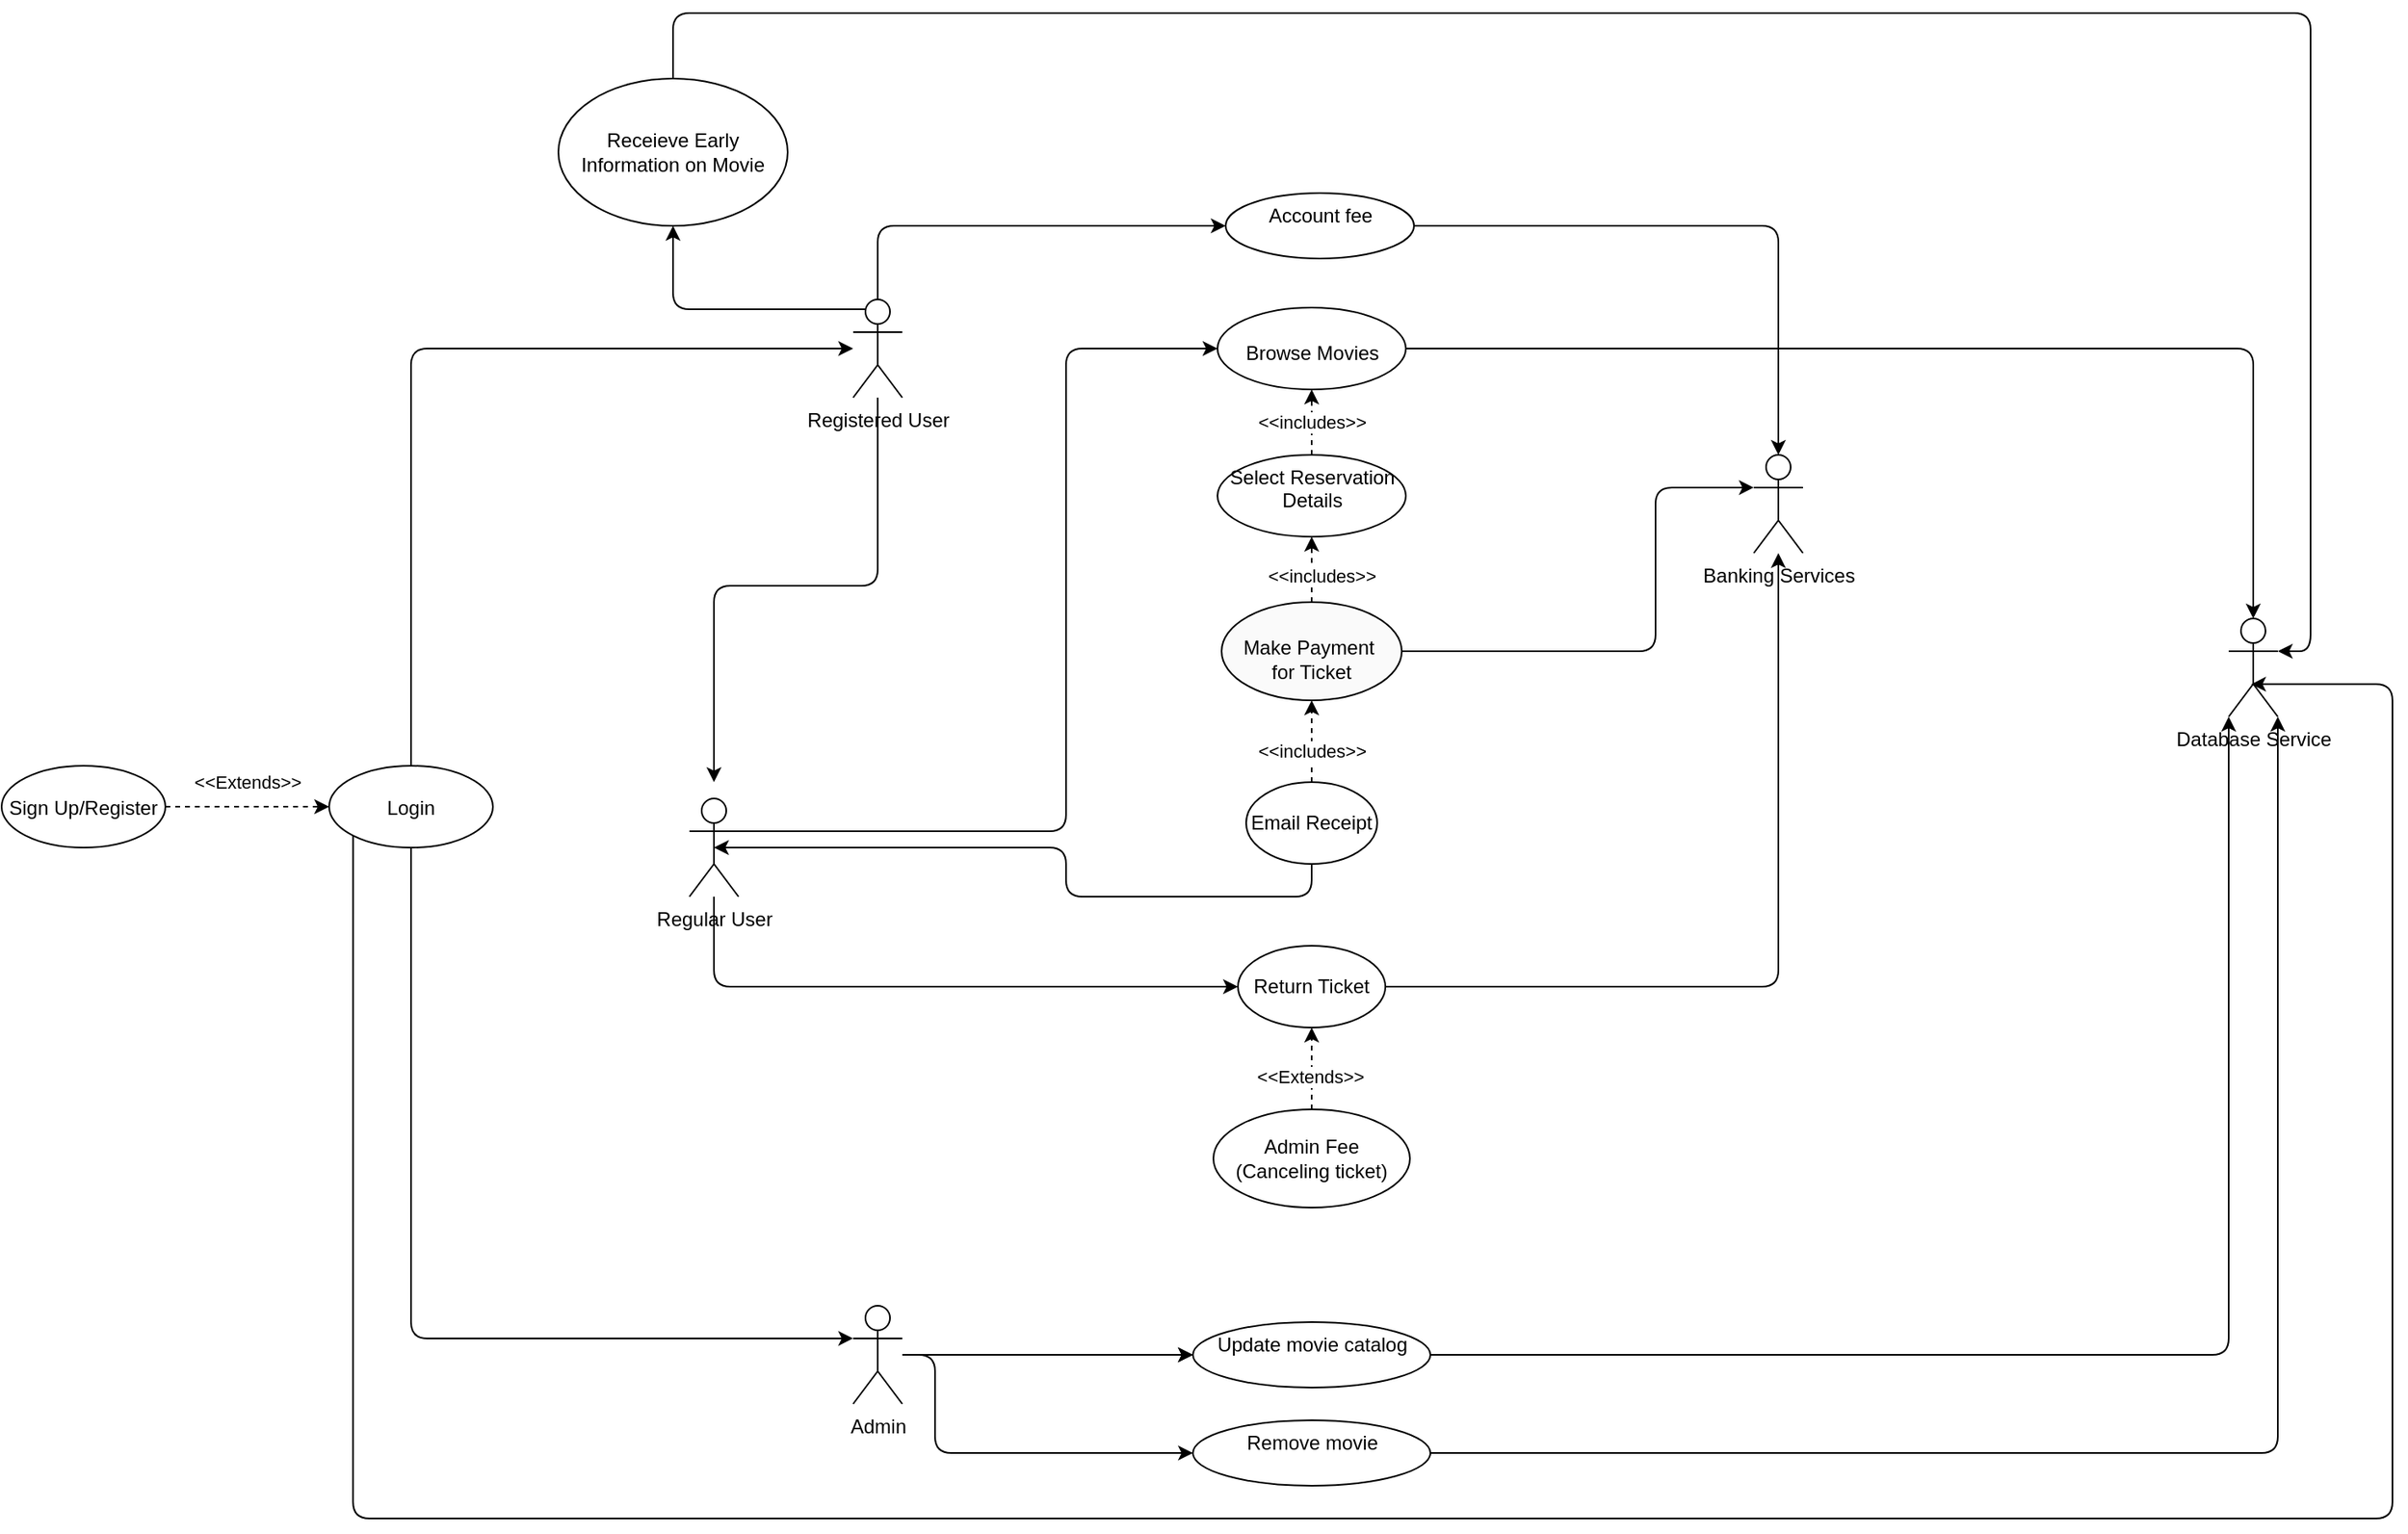 <mxfile pages="5">
    <diagram name="Use Case Diagram" id="TMTOXDvevFb53ML2JkS1">
        <mxGraphModel dx="2032" dy="1879" grid="1" gridSize="10" guides="1" tooltips="1" connect="1" arrows="1" fold="1" page="1" pageScale="1" pageWidth="850" pageHeight="1100" math="0" shadow="0">
            <root>
                <mxCell id="0"/>
                <mxCell id="1" parent="0"/>
                <mxCell id="VLWSVZ6bu4bmlDdiD5ba-36" value="" style="edgeStyle=none;html=1;entryX=0;entryY=0.5;entryDx=0;entryDy=0;" parent="1" source="VLWSVZ6bu4bmlDdiD5ba-38" target="VLWSVZ6bu4bmlDdiD5ba-55" edge="1">
                    <mxGeometry relative="1" as="geometry">
                        <Array as="points">
                            <mxPoint x="255" y="90"/>
                        </Array>
                    </mxGeometry>
                </mxCell>
                <mxCell id="_zYmjoDtHXFYoh6dw2B4-4" style="edgeStyle=orthogonalEdgeStyle;rounded=1;orthogonalLoop=1;jettySize=auto;html=1;exitX=0.25;exitY=0.1;exitDx=0;exitDy=0;exitPerimeter=0;entryX=0.5;entryY=1;entryDx=0;entryDy=0;strokeColor=default;align=center;verticalAlign=middle;fontFamily=Helvetica;fontSize=11;fontColor=default;labelBackgroundColor=default;endArrow=classic;" parent="1" source="VLWSVZ6bu4bmlDdiD5ba-38" target="_zYmjoDtHXFYoh6dw2B4-3" edge="1">
                    <mxGeometry relative="1" as="geometry"/>
                </mxCell>
                <mxCell id="VLWSVZ6bu4bmlDdiD5ba-38" value="Registered User" style="shape=umlActor;verticalLabelPosition=bottom;verticalAlign=top;html=1;" parent="1" vertex="1">
                    <mxGeometry x="240" y="135" width="30" height="60" as="geometry"/>
                </mxCell>
                <mxCell id="VLWSVZ6bu4bmlDdiD5ba-39" value="" style="edgeStyle=none;html=1;" parent="1" source="VLWSVZ6bu4bmlDdiD5ba-42" target="VLWSVZ6bu4bmlDdiD5ba-61" edge="1">
                    <mxGeometry relative="1" as="geometry"/>
                </mxCell>
                <mxCell id="VLWSVZ6bu4bmlDdiD5ba-40" value="" style="edgeStyle=none;html=1;" parent="1" source="VLWSVZ6bu4bmlDdiD5ba-42" target="VLWSVZ6bu4bmlDdiD5ba-61" edge="1">
                    <mxGeometry relative="1" as="geometry"/>
                </mxCell>
                <mxCell id="VLWSVZ6bu4bmlDdiD5ba-41" value="" style="edgeStyle=orthogonalEdgeStyle;html=1;" parent="1" source="VLWSVZ6bu4bmlDdiD5ba-42" target="VLWSVZ6bu4bmlDdiD5ba-62" edge="1">
                    <mxGeometry relative="1" as="geometry">
                        <Array as="points">
                            <mxPoint x="290" y="780"/>
                            <mxPoint x="290" y="840"/>
                        </Array>
                    </mxGeometry>
                </mxCell>
                <mxCell id="VLWSVZ6bu4bmlDdiD5ba-42" value="Admin" style="shape=umlActor;verticalLabelPosition=bottom;verticalAlign=top;html=1;" parent="1" vertex="1">
                    <mxGeometry x="240" y="750" width="30" height="60" as="geometry"/>
                </mxCell>
                <mxCell id="VLWSVZ6bu4bmlDdiD5ba-43" style="edgeStyle=none;html=1;exitX=1;exitY=0.333;exitDx=0;exitDy=0;exitPerimeter=0;entryX=0;entryY=0.5;entryDx=0;entryDy=0;" parent="1" source="VLWSVZ6bu4bmlDdiD5ba-45" target="VLWSVZ6bu4bmlDdiD5ba-52" edge="1">
                    <mxGeometry relative="1" as="geometry">
                        <Array as="points">
                            <mxPoint x="370" y="460"/>
                            <mxPoint x="370" y="165"/>
                        </Array>
                    </mxGeometry>
                </mxCell>
                <mxCell id="VLWSVZ6bu4bmlDdiD5ba-44" style="edgeStyle=none;html=1;entryX=0;entryY=0.5;entryDx=0;entryDy=0;" parent="1" source="VLWSVZ6bu4bmlDdiD5ba-45" target="VLWSVZ6bu4bmlDdiD5ba-60" edge="1">
                    <mxGeometry relative="1" as="geometry">
                        <Array as="points">
                            <mxPoint x="155" y="555"/>
                        </Array>
                    </mxGeometry>
                </mxCell>
                <mxCell id="VLWSVZ6bu4bmlDdiD5ba-45" value="Regular User" style="shape=umlActor;verticalLabelPosition=bottom;verticalAlign=top;html=1;" parent="1" vertex="1">
                    <mxGeometry x="140" y="440" width="30" height="60" as="geometry"/>
                </mxCell>
                <mxCell id="VLWSVZ6bu4bmlDdiD5ba-46" value="Banking Services&lt;br&gt;" style="shape=umlActor;verticalLabelPosition=bottom;verticalAlign=top;html=1;" parent="1" vertex="1">
                    <mxGeometry x="790" y="230" width="30" height="60" as="geometry"/>
                </mxCell>
                <mxCell id="VLWSVZ6bu4bmlDdiD5ba-47" style="edgeStyle=none;html=1;entryX=0;entryY=0.333;entryDx=0;entryDy=0;entryPerimeter=0;" parent="1" source="VLWSVZ6bu4bmlDdiD5ba-50" target="VLWSVZ6bu4bmlDdiD5ba-46" edge="1">
                    <mxGeometry relative="1" as="geometry">
                        <Array as="points">
                            <mxPoint x="730" y="350"/>
                            <mxPoint x="730" y="250"/>
                        </Array>
                    </mxGeometry>
                </mxCell>
                <mxCell id="VLWSVZ6bu4bmlDdiD5ba-48" style="edgeStyle=none;html=1;entryX=0.5;entryY=1;entryDx=0;entryDy=0;dashed=1;" parent="1" source="VLWSVZ6bu4bmlDdiD5ba-50" target="ibgKimpc7Oc_DzoLpTfq-1" edge="1">
                    <mxGeometry relative="1" as="geometry"/>
                </mxCell>
                <mxCell id="VLWSVZ6bu4bmlDdiD5ba-49" value="&amp;lt;&amp;lt;includes&amp;gt;&amp;gt;" style="edgeLabel;html=1;align=center;verticalAlign=middle;resizable=0;points=[];" parent="VLWSVZ6bu4bmlDdiD5ba-48" connectable="0" vertex="1">
                    <mxGeometry x="-0.166" relative="1" as="geometry">
                        <mxPoint x="6" as="offset"/>
                    </mxGeometry>
                </mxCell>
                <mxCell id="VLWSVZ6bu4bmlDdiD5ba-50" value="&lt;br&gt;Make Payment&amp;nbsp;&lt;br&gt;for Ticket" style="ellipse;whiteSpace=wrap;html=1;verticalAlign=top;fillColor=#FAFAFA;" parent="1" vertex="1">
                    <mxGeometry x="465" y="320" width="110" height="60" as="geometry"/>
                </mxCell>
                <mxCell id="VLWSVZ6bu4bmlDdiD5ba-51" style="edgeStyle=none;html=1;" parent="1" source="VLWSVZ6bu4bmlDdiD5ba-52" target="VLWSVZ6bu4bmlDdiD5ba-63" edge="1">
                    <mxGeometry relative="1" as="geometry">
                        <Array as="points">
                            <mxPoint x="1095" y="165"/>
                        </Array>
                    </mxGeometry>
                </mxCell>
                <mxCell id="VLWSVZ6bu4bmlDdiD5ba-52" value="&lt;div&gt;&lt;br&gt;&lt;/div&gt;Browse Movies" style="ellipse;whiteSpace=wrap;html=1;verticalAlign=top;fillColor=#FFFFFF;strokeColor=default;" parent="1" vertex="1">
                    <mxGeometry x="462.5" y="140" width="115" height="50" as="geometry"/>
                </mxCell>
                <mxCell id="VLWSVZ6bu4bmlDdiD5ba-53" style="edgeStyle=none;html=1;entryX=0.5;entryY=0;entryDx=0;entryDy=0;entryPerimeter=0;" parent="1" source="VLWSVZ6bu4bmlDdiD5ba-55" target="VLWSVZ6bu4bmlDdiD5ba-46" edge="1">
                    <mxGeometry relative="1" as="geometry">
                        <mxPoint x="795" y="140" as="targetPoint"/>
                        <Array as="points">
                            <mxPoint x="805" y="90"/>
                        </Array>
                    </mxGeometry>
                </mxCell>
                <mxCell id="VLWSVZ6bu4bmlDdiD5ba-55" value="Account fee" style="ellipse;whiteSpace=wrap;html=1;verticalAlign=top;fillColor=#FFFFFF;strokeColor=default;" parent="1" vertex="1">
                    <mxGeometry x="467.5" y="70" width="115" height="40" as="geometry"/>
                </mxCell>
                <mxCell id="VLWSVZ6bu4bmlDdiD5ba-56" style="edgeStyle=none;html=1;dashed=1;" parent="1" source="VLWSVZ6bu4bmlDdiD5ba-58" target="VLWSVZ6bu4bmlDdiD5ba-60" edge="1">
                    <mxGeometry relative="1" as="geometry"/>
                </mxCell>
                <mxCell id="VLWSVZ6bu4bmlDdiD5ba-57" value="&amp;lt;&amp;lt;Extends&amp;gt;&amp;gt;" style="edgeLabel;html=1;align=center;verticalAlign=middle;resizable=0;points=[];" parent="VLWSVZ6bu4bmlDdiD5ba-56" connectable="0" vertex="1">
                    <mxGeometry x="-0.197" y="1" relative="1" as="geometry">
                        <mxPoint as="offset"/>
                    </mxGeometry>
                </mxCell>
                <mxCell id="VLWSVZ6bu4bmlDdiD5ba-58" value="Admin Fee&lt;br&gt;(Canceling ticket)" style="ellipse;whiteSpace=wrap;html=1;" parent="1" vertex="1">
                    <mxGeometry x="460" y="630" width="120" height="60" as="geometry"/>
                </mxCell>
                <mxCell id="VLWSVZ6bu4bmlDdiD5ba-59" style="edgeStyle=none;html=1;" parent="1" source="VLWSVZ6bu4bmlDdiD5ba-60" target="VLWSVZ6bu4bmlDdiD5ba-46" edge="1">
                    <mxGeometry relative="1" as="geometry">
                        <Array as="points">
                            <mxPoint x="805" y="555"/>
                        </Array>
                    </mxGeometry>
                </mxCell>
                <mxCell id="VLWSVZ6bu4bmlDdiD5ba-60" value="Return Ticket" style="ellipse;whiteSpace=wrap;html=1;" parent="1" vertex="1">
                    <mxGeometry x="475" y="530" width="90" height="50" as="geometry"/>
                </mxCell>
                <mxCell id="VLWSVZ6bu4bmlDdiD5ba-61" value="Update movie catalog" style="ellipse;whiteSpace=wrap;html=1;verticalAlign=top;fillColor=#ffffff;" parent="1" vertex="1">
                    <mxGeometry x="447.5" y="760" width="145" height="40" as="geometry"/>
                </mxCell>
                <mxCell id="VLWSVZ6bu4bmlDdiD5ba-62" value="Remove movie" style="ellipse;whiteSpace=wrap;html=1;verticalAlign=top;fillColor=default;gradientColor=none;" parent="1" vertex="1">
                    <mxGeometry x="447.5" y="820" width="145" height="40" as="geometry"/>
                </mxCell>
                <mxCell id="VLWSVZ6bu4bmlDdiD5ba-63" value="Database Service" style="shape=umlActor;verticalLabelPosition=bottom;verticalAlign=top;html=1;" parent="1" vertex="1">
                    <mxGeometry x="1080" y="330" width="30" height="60" as="geometry"/>
                </mxCell>
                <mxCell id="VLWSVZ6bu4bmlDdiD5ba-64" style="edgeStyle=none;html=1;" parent="1" source="VLWSVZ6bu4bmlDdiD5ba-66" target="VLWSVZ6bu4bmlDdiD5ba-38" edge="1">
                    <mxGeometry relative="1" as="geometry">
                        <Array as="points">
                            <mxPoint x="-30" y="165"/>
                        </Array>
                    </mxGeometry>
                </mxCell>
                <mxCell id="VLWSVZ6bu4bmlDdiD5ba-65" style="edgeStyle=none;html=1;entryX=0;entryY=0.333;entryDx=0;entryDy=0;entryPerimeter=0;" parent="1" source="VLWSVZ6bu4bmlDdiD5ba-66" target="VLWSVZ6bu4bmlDdiD5ba-42" edge="1">
                    <mxGeometry relative="1" as="geometry">
                        <Array as="points">
                            <mxPoint x="-30" y="770"/>
                        </Array>
                    </mxGeometry>
                </mxCell>
                <mxCell id="VLWSVZ6bu4bmlDdiD5ba-66" value="Login" style="ellipse;" parent="1" vertex="1">
                    <mxGeometry x="-80" y="420" width="100" height="50" as="geometry"/>
                </mxCell>
                <mxCell id="LwLVD-UaJrgbS0QMCeFF-5" style="rounded=1;orthogonalLoop=1;jettySize=auto;html=1;entryX=0;entryY=1;entryDx=0;entryDy=0;entryPerimeter=0;strokeColor=default;align=center;verticalAlign=middle;fontFamily=Helvetica;fontSize=11;fontColor=default;labelBackgroundColor=default;endArrow=classic;" parent="1" source="VLWSVZ6bu4bmlDdiD5ba-61" target="VLWSVZ6bu4bmlDdiD5ba-63" edge="1">
                    <mxGeometry relative="1" as="geometry">
                        <Array as="points">
                            <mxPoint x="1080" y="780"/>
                        </Array>
                    </mxGeometry>
                </mxCell>
                <mxCell id="LwLVD-UaJrgbS0QMCeFF-6" style="rounded=1;orthogonalLoop=1;jettySize=auto;html=1;exitX=1;exitY=0.5;exitDx=0;exitDy=0;entryX=1;entryY=1;entryDx=0;entryDy=0;entryPerimeter=0;strokeColor=default;align=center;verticalAlign=middle;fontFamily=Helvetica;fontSize=11;fontColor=default;labelBackgroundColor=default;endArrow=classic;" parent="1" source="VLWSVZ6bu4bmlDdiD5ba-62" target="VLWSVZ6bu4bmlDdiD5ba-63" edge="1">
                    <mxGeometry relative="1" as="geometry">
                        <Array as="points">
                            <mxPoint x="1110" y="840"/>
                        </Array>
                    </mxGeometry>
                </mxCell>
                <mxCell id="Ne9StAc1hopwagNR-C0C-4" value="" style="edgeStyle=orthogonalEdgeStyle;rounded=0;orthogonalLoop=1;jettySize=auto;html=1;dashed=1;" parent="1" source="Ne9StAc1hopwagNR-C0C-3" target="VLWSVZ6bu4bmlDdiD5ba-50" edge="1">
                    <mxGeometry relative="1" as="geometry"/>
                </mxCell>
                <mxCell id="LwLVD-UaJrgbS0QMCeFF-7" value="&amp;lt;&amp;lt;includes&amp;gt;&amp;gt;" style="edgeLabel;html=1;align=center;verticalAlign=middle;resizable=0;points=[];" parent="Ne9StAc1hopwagNR-C0C-4" vertex="1" connectable="0">
                    <mxGeometry x="-0.229" relative="1" as="geometry">
                        <mxPoint as="offset"/>
                    </mxGeometry>
                </mxCell>
                <mxCell id="Ne9StAc1hopwagNR-C0C-3" value="Email Receipt" style="ellipse;whiteSpace=wrap;html=1;" parent="1" vertex="1">
                    <mxGeometry x="480" y="430" width="80" height="50" as="geometry"/>
                </mxCell>
                <mxCell id="Ne9StAc1hopwagNR-C0C-6" style="rounded=1;orthogonalLoop=1;jettySize=auto;html=1;exitX=0.5;exitY=1;exitDx=0;exitDy=0;entryX=0.5;entryY=0.5;entryDx=0;entryDy=0;entryPerimeter=0;edgeStyle=orthogonalEdgeStyle;strokeColor=default;align=center;verticalAlign=middle;fontFamily=Helvetica;fontSize=11;fontColor=default;labelBackgroundColor=default;endArrow=classic;" parent="1" source="Ne9StAc1hopwagNR-C0C-3" target="VLWSVZ6bu4bmlDdiD5ba-45" edge="1">
                    <mxGeometry relative="1" as="geometry">
                        <Array as="points">
                            <mxPoint x="520" y="500"/>
                            <mxPoint x="370" y="500"/>
                            <mxPoint x="370" y="470"/>
                        </Array>
                    </mxGeometry>
                </mxCell>
                <mxCell id="_zYmjoDtHXFYoh6dw2B4-3" value="Receieve Early Information on Movie" style="ellipse;whiteSpace=wrap;html=1;" parent="1" vertex="1">
                    <mxGeometry x="60" width="140" height="90" as="geometry"/>
                </mxCell>
                <mxCell id="_zYmjoDtHXFYoh6dw2B4-5" style="edgeStyle=orthogonalEdgeStyle;rounded=1;orthogonalLoop=1;jettySize=auto;html=1;strokeColor=default;align=center;verticalAlign=middle;fontFamily=Helvetica;fontSize=11;fontColor=default;labelBackgroundColor=default;endArrow=classic;" parent="1" source="_zYmjoDtHXFYoh6dw2B4-3" target="VLWSVZ6bu4bmlDdiD5ba-63" edge="1">
                    <mxGeometry relative="1" as="geometry">
                        <Array as="points">
                            <mxPoint x="130" y="-40"/>
                            <mxPoint x="1130" y="-40"/>
                            <mxPoint x="1130" y="350"/>
                        </Array>
                    </mxGeometry>
                </mxCell>
                <mxCell id="aiiiG01KvmZ_UeU1rwV7-2" value="Sign Up/Register" style="ellipse;" parent="1" vertex="1">
                    <mxGeometry x="-280" y="420" width="100" height="50" as="geometry"/>
                </mxCell>
                <mxCell id="aiiiG01KvmZ_UeU1rwV7-5" style="edgeStyle=orthogonalEdgeStyle;rounded=0;orthogonalLoop=1;jettySize=auto;html=1;exitX=1;exitY=0.5;exitDx=0;exitDy=0;entryX=0;entryY=0.5;entryDx=0;entryDy=0;dashed=1;" parent="1" source="aiiiG01KvmZ_UeU1rwV7-2" target="VLWSVZ6bu4bmlDdiD5ba-66" edge="1">
                    <mxGeometry relative="1" as="geometry"/>
                </mxCell>
                <mxCell id="oPgTJEqzMRghaLHT9vci-11" value="&amp;lt;&amp;lt;Extends&amp;gt;&amp;gt;" style="edgeLabel;html=1;align=center;verticalAlign=middle;resizable=0;points=[];" parent="aiiiG01KvmZ_UeU1rwV7-5" connectable="0" vertex="1">
                    <mxGeometry x="-0.166" y="-3" relative="1" as="geometry">
                        <mxPoint x="8" y="-18" as="offset"/>
                    </mxGeometry>
                </mxCell>
                <mxCell id="_zYmjoDtHXFYoh6dw2B4-9" style="edgeStyle=orthogonalEdgeStyle;rounded=1;orthogonalLoop=1;jettySize=auto;html=1;exitX=0;exitY=1;exitDx=0;exitDy=0;strokeColor=default;align=center;verticalAlign=middle;fontFamily=Helvetica;fontSize=11;fontColor=default;labelBackgroundColor=default;endArrow=classic;entryX=0.457;entryY=0.669;entryDx=0;entryDy=0;entryPerimeter=0;" parent="1" source="VLWSVZ6bu4bmlDdiD5ba-66" target="VLWSVZ6bu4bmlDdiD5ba-63" edge="1">
                    <mxGeometry relative="1" as="geometry">
                        <Array as="points">
                            <mxPoint x="-65" y="880"/>
                            <mxPoint x="1180" y="880"/>
                            <mxPoint x="1180" y="370"/>
                        </Array>
                        <mxPoint x="1110" y="370" as="targetPoint"/>
                    </mxGeometry>
                </mxCell>
                <mxCell id="oPgTJEqzMRghaLHT9vci-10" style="rounded=1;orthogonalLoop=1;jettySize=auto;html=1;strokeColor=default;align=center;verticalAlign=middle;fontFamily=Helvetica;fontSize=11;fontColor=default;labelBackgroundColor=default;endArrow=classic;" parent="1" source="VLWSVZ6bu4bmlDdiD5ba-38" edge="1">
                    <mxGeometry relative="1" as="geometry">
                        <mxPoint x="155" y="430" as="targetPoint"/>
                        <Array as="points">
                            <mxPoint x="255" y="310"/>
                            <mxPoint x="155" y="310"/>
                        </Array>
                    </mxGeometry>
                </mxCell>
                <mxCell id="ibgKimpc7Oc_DzoLpTfq-2" style="edgeStyle=orthogonalEdgeStyle;rounded=0;orthogonalLoop=1;jettySize=auto;html=1;exitX=0.5;exitY=0;exitDx=0;exitDy=0;entryX=0.5;entryY=1;entryDx=0;entryDy=0;dashed=1;" parent="1" source="ibgKimpc7Oc_DzoLpTfq-1" target="VLWSVZ6bu4bmlDdiD5ba-52" edge="1">
                    <mxGeometry relative="1" as="geometry"/>
                </mxCell>
                <mxCell id="ibgKimpc7Oc_DzoLpTfq-1" value="&lt;div&gt;Select Reservation Details&lt;/div&gt;" style="ellipse;whiteSpace=wrap;html=1;verticalAlign=top;fillColor=#FFFFFF;strokeColor=default;" parent="1" vertex="1">
                    <mxGeometry x="462.5" y="230" width="115" height="50" as="geometry"/>
                </mxCell>
                <mxCell id="ibgKimpc7Oc_DzoLpTfq-3" value="&amp;lt;&amp;lt;includes&amp;gt;&amp;gt;" style="edgeLabel;html=1;align=center;verticalAlign=middle;resizable=0;points=[];" parent="1" connectable="0" vertex="1">
                    <mxGeometry x="520" y="209.997" as="geometry"/>
                </mxCell>
            </root>
        </mxGraphModel>
    </diagram>
    <diagram id="6DclO75CIrZAO8iSioUj" name="Domain Layer Class Diagram">
        <mxGraphModel dx="1209" dy="1545" grid="1" gridSize="10" guides="1" tooltips="1" connect="1" arrows="1" fold="1" page="1" pageScale="1" pageWidth="850" pageHeight="1100" math="0" shadow="0">
            <root>
                <mxCell id="0"/>
                <mxCell id="1" parent="0"/>
                <mxCell id="9f9uJ7_B23aBYgst9BDH-14" style="edgeStyle=orthogonalEdgeStyle;rounded=0;orthogonalLoop=1;jettySize=auto;html=1;exitX=0.5;exitY=0;exitDx=0;exitDy=0;entryX=0.5;entryY=0;entryDx=0;entryDy=0;endArrow=none;endFill=0;" parent="1" source="wY70hSmfu0JBYACDOxr1-2" target="wY70hSmfu0JBYACDOxr1-6" edge="1">
                    <mxGeometry relative="1" as="geometry"/>
                </mxCell>
                <mxCell id="_p2EcW46iWfwm8bb7DCX-23" value="+visits" style="edgeLabel;html=1;align=center;verticalAlign=middle;resizable=0;points=[];" parent="9f9uJ7_B23aBYgst9BDH-14" vertex="1" connectable="0">
                    <mxGeometry x="0.19" y="-3" relative="1" as="geometry">
                        <mxPoint x="-77" y="7" as="offset"/>
                    </mxGeometry>
                </mxCell>
                <mxCell id="Buzk3L8yMiZuMP8m5_J1-1" style="edgeStyle=orthogonalEdgeStyle;rounded=0;orthogonalLoop=1;jettySize=auto;html=1;exitX=0.25;exitY=0;exitDx=0;exitDy=0;entryX=0.5;entryY=0;entryDx=0;entryDy=0;endArrow=none;endFill=0;" parent="1" source="wY70hSmfu0JBYACDOxr1-2" target="wY70hSmfu0JBYACDOxr1-10" edge="1">
                    <mxGeometry relative="1" as="geometry">
                        <Array as="points">
                            <mxPoint x="-280" y="60"/>
                            <mxPoint x="640" y="60"/>
                        </Array>
                    </mxGeometry>
                </mxCell>
                <mxCell id="_p2EcW46iWfwm8bb7DCX-31" value="+uses" style="edgeLabel;html=1;align=center;verticalAlign=middle;resizable=0;points=[];" parent="Buzk3L8yMiZuMP8m5_J1-1" vertex="1" connectable="0">
                    <mxGeometry x="0.133" y="-1" relative="1" as="geometry">
                        <mxPoint x="-139" y="-11" as="offset"/>
                    </mxGeometry>
                </mxCell>
                <mxCell id="wY70hSmfu0JBYACDOxr1-2" value="&lt;div&gt;Person&lt;/div&gt;&lt;div&gt;&amp;lt;&amp;lt;interface&amp;gt;&amp;gt;&lt;/div&gt;" style="swimlane;fontStyle=1;align=center;verticalAlign=top;childLayout=stackLayout;horizontal=1;startSize=40;horizontalStack=0;resizeParent=1;resizeParentMax=0;resizeLast=0;collapsible=1;marginBottom=0;whiteSpace=wrap;html=1;" parent="1" vertex="1">
                    <mxGeometry x="-320" y="130" width="160" height="180" as="geometry"/>
                </mxCell>
                <mxCell id="wY70hSmfu0JBYACDOxr1-3" value="&amp;nbsp;" style="text;strokeColor=none;fillColor=none;align=left;verticalAlign=top;spacingLeft=4;spacingRight=4;overflow=hidden;rotatable=0;points=[[0,0.5],[1,0.5]];portConstraint=eastwest;whiteSpace=wrap;html=1;" parent="wY70hSmfu0JBYACDOxr1-2" vertex="1">
                    <mxGeometry y="40" width="160" height="30" as="geometry"/>
                </mxCell>
                <mxCell id="wY70hSmfu0JBYACDOxr1-4" value="" style="line;strokeWidth=1;fillColor=none;align=left;verticalAlign=middle;spacingTop=-1;spacingLeft=3;spacingRight=3;rotatable=0;labelPosition=right;points=[];portConstraint=eastwest;strokeColor=inherit;" parent="wY70hSmfu0JBYACDOxr1-2" vertex="1">
                    <mxGeometry y="70" width="160" height="10" as="geometry"/>
                </mxCell>
                <mxCell id="wY70hSmfu0JBYACDOxr1-5" value="#makePayment(amount: double): Receipt&lt;div&gt;&lt;br&gt;&lt;/div&gt;&lt;div&gt;#browseCatalog(): Movie[]&lt;/div&gt;&lt;div&gt;&lt;br&gt;&lt;/div&gt;&lt;div&gt;#pickSeat(): Ticket&lt;/div&gt;" style="text;strokeColor=none;fillColor=none;align=left;verticalAlign=top;spacingLeft=4;spacingRight=4;overflow=hidden;rotatable=0;points=[[0,0.5],[1,0.5]];portConstraint=eastwest;whiteSpace=wrap;html=1;" parent="wY70hSmfu0JBYACDOxr1-2" vertex="1">
                    <mxGeometry y="80" width="160" height="100" as="geometry"/>
                </mxCell>
                <mxCell id="wY70hSmfu0JBYACDOxr1-6" value="AcmePlex&lt;div&gt;&amp;lt;&amp;lt;interface&amp;gt;&amp;gt;&lt;br&gt;&lt;div&gt;&lt;br&gt;&lt;/div&gt;&lt;/div&gt;" style="swimlane;fontStyle=1;align=center;verticalAlign=top;childLayout=stackLayout;horizontal=1;startSize=40;horizontalStack=0;resizeParent=1;resizeParentMax=0;resizeLast=0;collapsible=1;marginBottom=0;whiteSpace=wrap;html=1;" parent="1" vertex="1">
                    <mxGeometry x="320" y="110" width="160" height="120" as="geometry"/>
                </mxCell>
                <mxCell id="wY70hSmfu0JBYACDOxr1-7" value="&amp;nbsp;" style="text;strokeColor=none;fillColor=none;align=left;verticalAlign=top;spacingLeft=4;spacingRight=4;overflow=hidden;rotatable=0;points=[[0,0.5],[1,0.5]];portConstraint=eastwest;whiteSpace=wrap;html=1;" parent="wY70hSmfu0JBYACDOxr1-6" vertex="1">
                    <mxGeometry y="40" width="160" height="20" as="geometry"/>
                </mxCell>
                <mxCell id="wY70hSmfu0JBYACDOxr1-8" value="" style="line;strokeWidth=1;fillColor=none;align=left;verticalAlign=middle;spacingTop=-1;spacingLeft=3;spacingRight=3;rotatable=0;labelPosition=right;points=[];portConstraint=eastwest;strokeColor=none;" parent="wY70hSmfu0JBYACDOxr1-6" vertex="1">
                    <mxGeometry y="60" width="160" height="8" as="geometry"/>
                </mxCell>
                <mxCell id="9f9uJ7_B23aBYgst9BDH-15" value="+ method(type): type" style="text;strokeColor=default;fillColor=none;align=left;verticalAlign=top;spacingLeft=4;spacingRight=4;overflow=hidden;rotatable=0;points=[[0,0.5],[1,0.5]];portConstraint=eastwest;whiteSpace=wrap;html=1;" parent="wY70hSmfu0JBYACDOxr1-6" vertex="1">
                    <mxGeometry y="68" width="160" height="52" as="geometry"/>
                </mxCell>
                <mxCell id="9f9uJ7_B23aBYgst9BDH-9" style="edgeStyle=orthogonalEdgeStyle;rounded=0;orthogonalLoop=1;jettySize=auto;html=1;entryX=0.5;entryY=0;entryDx=0;entryDy=0;endArrow=diamondThin;endFill=0;" parent="1" source="wY70hSmfu0JBYACDOxr1-10" target="wY70hSmfu0JBYACDOxr1-14" edge="1">
                    <mxGeometry relative="1" as="geometry"/>
                </mxCell>
                <mxCell id="wY70hSmfu0JBYACDOxr1-10" value="Seat&lt;div&gt;&lt;br&gt;&lt;/div&gt;" style="swimlane;fontStyle=1;align=center;verticalAlign=top;childLayout=stackLayout;horizontal=1;startSize=26;horizontalStack=0;resizeParent=1;resizeParentMax=0;resizeLast=0;collapsible=1;marginBottom=0;whiteSpace=wrap;html=1;" parent="1" vertex="1">
                    <mxGeometry x="545" y="110" width="190" height="180" as="geometry"/>
                </mxCell>
                <mxCell id="wY70hSmfu0JBYACDOxr1-11" value="- row : string&lt;div&gt;- column : string&lt;/div&gt;&lt;div&gt;- taken : boolean&lt;/div&gt;" style="text;strokeColor=none;fillColor=none;align=left;verticalAlign=top;spacingLeft=4;spacingRight=4;overflow=hidden;rotatable=0;points=[[0,0.5],[1,0.5]];portConstraint=eastwest;whiteSpace=wrap;html=1;" parent="wY70hSmfu0JBYACDOxr1-10" vertex="1">
                    <mxGeometry y="26" width="190" height="84" as="geometry"/>
                </mxCell>
                <mxCell id="wY70hSmfu0JBYACDOxr1-12" value="" style="line;strokeWidth=1;fillColor=none;align=left;verticalAlign=middle;spacingTop=-1;spacingLeft=3;spacingRight=3;rotatable=0;labelPosition=right;points=[];portConstraint=eastwest;strokeColor=inherit;" parent="wY70hSmfu0JBYACDOxr1-10" vertex="1">
                    <mxGeometry y="110" width="190" height="8" as="geometry"/>
                </mxCell>
                <mxCell id="wY70hSmfu0JBYACDOxr1-13" value="&amp;nbsp;" style="text;strokeColor=none;fillColor=none;align=left;verticalAlign=top;spacingLeft=4;spacingRight=4;overflow=hidden;rotatable=0;points=[[0,0.5],[1,0.5]];portConstraint=eastwest;whiteSpace=wrap;html=1;" parent="wY70hSmfu0JBYACDOxr1-10" vertex="1">
                    <mxGeometry y="118" width="190" height="62" as="geometry"/>
                </mxCell>
                <mxCell id="wY70hSmfu0JBYACDOxr1-14" value="Theater" style="swimlane;fontStyle=1;align=center;verticalAlign=top;childLayout=stackLayout;horizontal=1;startSize=26;horizontalStack=0;resizeParent=1;resizeParentMax=0;resizeLast=0;collapsible=1;marginBottom=0;whiteSpace=wrap;html=1;" parent="1" vertex="1">
                    <mxGeometry x="545" y="409" width="190" height="130" as="geometry"/>
                </mxCell>
                <mxCell id="wY70hSmfu0JBYACDOxr1-15" value="- catalog: Movie[ ]&lt;div&gt;-location: string&lt;/div&gt;" style="text;strokeColor=none;fillColor=none;align=left;verticalAlign=top;spacingLeft=4;spacingRight=4;overflow=hidden;rotatable=0;points=[[0,0.5],[1,0.5]];portConstraint=eastwest;whiteSpace=wrap;html=1;" parent="wY70hSmfu0JBYACDOxr1-14" vertex="1">
                    <mxGeometry y="26" width="190" height="44" as="geometry"/>
                </mxCell>
                <mxCell id="wY70hSmfu0JBYACDOxr1-16" value="" style="line;strokeWidth=1;fillColor=none;align=left;verticalAlign=middle;spacingTop=-1;spacingLeft=3;spacingRight=3;rotatable=0;labelPosition=right;points=[];portConstraint=eastwest;strokeColor=inherit;" parent="wY70hSmfu0JBYACDOxr1-14" vertex="1">
                    <mxGeometry y="70" width="190" height="8" as="geometry"/>
                </mxCell>
                <mxCell id="wY70hSmfu0JBYACDOxr1-17" value="&lt;font style=&quot;font-size: 11px;&quot;&gt;+ addMovieToTheatre(movie: Movie): void&lt;/font&gt;" style="text;strokeColor=none;fillColor=none;align=left;verticalAlign=top;spacingLeft=4;spacingRight=4;overflow=hidden;rotatable=0;points=[[0,0.5],[1,0.5]];portConstraint=eastwest;whiteSpace=wrap;html=1;" parent="wY70hSmfu0JBYACDOxr1-14" vertex="1">
                    <mxGeometry y="78" width="190" height="52" as="geometry"/>
                </mxCell>
                <mxCell id="wY70hSmfu0JBYACDOxr1-18" value="Movie" style="swimlane;fontStyle=1;align=center;verticalAlign=top;childLayout=stackLayout;horizontal=1;startSize=26;horizontalStack=0;resizeParent=1;resizeParentMax=0;resizeLast=0;collapsible=1;marginBottom=0;whiteSpace=wrap;html=1;" parent="1" vertex="1">
                    <mxGeometry x="560" y="658.39" width="160" height="190" as="geometry"/>
                </mxCell>
                <mxCell id="wY70hSmfu0JBYACDOxr1-19" value="- name: String&lt;div&gt;- length: int&lt;/div&gt;&lt;div&gt;- start_showing: String&lt;/div&gt;&lt;div&gt;- end_showing: String&lt;/div&gt;" style="text;strokeColor=none;fillColor=none;align=left;verticalAlign=top;spacingLeft=4;spacingRight=4;overflow=hidden;rotatable=0;points=[[0,0.5],[1,0.5]];portConstraint=eastwest;whiteSpace=wrap;html=1;" parent="wY70hSmfu0JBYACDOxr1-18" vertex="1">
                    <mxGeometry y="26" width="160" height="94" as="geometry"/>
                </mxCell>
                <mxCell id="wY70hSmfu0JBYACDOxr1-20" value="" style="line;strokeWidth=1;fillColor=none;align=left;verticalAlign=middle;spacingTop=-1;spacingLeft=3;spacingRight=3;rotatable=0;labelPosition=right;points=[];portConstraint=eastwest;strokeColor=inherit;" parent="wY70hSmfu0JBYACDOxr1-18" vertex="1">
                    <mxGeometry y="120" width="160" height="10" as="geometry"/>
                </mxCell>
                <mxCell id="wY70hSmfu0JBYACDOxr1-21" value="&amp;nbsp;" style="text;strokeColor=none;fillColor=none;align=left;verticalAlign=top;spacingLeft=4;spacingRight=4;overflow=hidden;rotatable=0;points=[[0,0.5],[1,0.5]];portConstraint=eastwest;whiteSpace=wrap;html=1;" parent="wY70hSmfu0JBYACDOxr1-18" vertex="1">
                    <mxGeometry y="130" width="160" height="60" as="geometry"/>
                </mxCell>
                <mxCell id="wY70hSmfu0JBYACDOxr1-22" value="Showtime&lt;div&gt;&lt;br&gt;&lt;/div&gt;" style="swimlane;fontStyle=1;align=center;verticalAlign=top;childLayout=stackLayout;horizontal=1;startSize=26;horizontalStack=0;resizeParent=1;resizeParentMax=0;resizeLast=0;collapsible=1;marginBottom=0;whiteSpace=wrap;html=1;" parent="1" vertex="1">
                    <mxGeometry x="560" y="913.82" width="160" height="142" as="geometry"/>
                </mxCell>
                <mxCell id="wY70hSmfu0JBYACDOxr1-23" value="-day: String&lt;div&gt;-month: String&lt;br&gt;-year: int&lt;/div&gt;&lt;div&gt;-time: String&lt;/div&gt;" style="text;strokeColor=none;fillColor=none;align=left;verticalAlign=top;spacingLeft=4;spacingRight=4;overflow=hidden;rotatable=0;points=[[0,0.5],[1,0.5]];portConstraint=eastwest;whiteSpace=wrap;html=1;" parent="wY70hSmfu0JBYACDOxr1-22" vertex="1">
                    <mxGeometry y="26" width="160" height="74" as="geometry"/>
                </mxCell>
                <mxCell id="wY70hSmfu0JBYACDOxr1-24" value="" style="line;strokeWidth=1;fillColor=none;align=left;verticalAlign=middle;spacingTop=-1;spacingLeft=3;spacingRight=3;rotatable=0;labelPosition=right;points=[];portConstraint=eastwest;strokeColor=inherit;" parent="wY70hSmfu0JBYACDOxr1-22" vertex="1">
                    <mxGeometry y="100" width="160" height="8" as="geometry"/>
                </mxCell>
                <mxCell id="wY70hSmfu0JBYACDOxr1-25" value="+ method(type): type" style="text;strokeColor=none;fillColor=none;align=left;verticalAlign=top;spacingLeft=4;spacingRight=4;overflow=hidden;rotatable=0;points=[[0,0.5],[1,0.5]];portConstraint=eastwest;whiteSpace=wrap;html=1;" parent="wY70hSmfu0JBYACDOxr1-22" vertex="1">
                    <mxGeometry y="108" width="160" height="34" as="geometry"/>
                </mxCell>
                <mxCell id="wY70hSmfu0JBYACDOxr1-26" value="Receipt&amp;nbsp;" style="swimlane;fontStyle=1;align=center;verticalAlign=top;childLayout=stackLayout;horizontal=1;startSize=26;horizontalStack=0;resizeParent=1;resizeParentMax=0;resizeLast=0;collapsible=1;marginBottom=0;whiteSpace=wrap;html=1;" parent="1" vertex="1">
                    <mxGeometry x="110" y="450" width="160" height="120" as="geometry"/>
                </mxCell>
                <mxCell id="wY70hSmfu0JBYACDOxr1-27" value="- totalAmount:double&amp;nbsp; &amp;nbsp; &amp;nbsp; &amp;nbsp; &amp;nbsp; &amp;nbsp; - issueDate:string&lt;span style=&quot;background-color: initial;&quot;&gt;&amp;nbsp; &amp;nbsp; &amp;nbsp; &amp;nbsp; &amp;nbsp; &amp;nbsp; &amp;nbsp; &amp;nbsp; &amp;nbsp;&lt;/span&gt;&lt;div&gt;&lt;div&gt;&lt;br&gt;&lt;/div&gt;&lt;/div&gt;" style="text;strokeColor=none;fillColor=none;align=left;verticalAlign=top;spacingLeft=4;spacingRight=4;overflow=hidden;rotatable=0;points=[[0,0.5],[1,0.5]];portConstraint=eastwest;whiteSpace=wrap;html=1;" parent="wY70hSmfu0JBYACDOxr1-26" vertex="1">
                    <mxGeometry y="26" width="160" height="44" as="geometry"/>
                </mxCell>
                <mxCell id="wY70hSmfu0JBYACDOxr1-28" value="" style="line;strokeWidth=1;fillColor=none;align=left;verticalAlign=middle;spacingTop=-1;spacingLeft=3;spacingRight=3;rotatable=0;labelPosition=right;points=[];portConstraint=eastwest;strokeColor=inherit;" parent="wY70hSmfu0JBYACDOxr1-26" vertex="1">
                    <mxGeometry y="70" width="160" height="10" as="geometry"/>
                </mxCell>
                <mxCell id="wY70hSmfu0JBYACDOxr1-29" value="+send_receipt(person: Person) : string" style="text;strokeColor=none;fillColor=none;align=left;verticalAlign=top;spacingLeft=4;spacingRight=4;overflow=hidden;rotatable=0;points=[[0,0.5],[1,0.5]];portConstraint=eastwest;whiteSpace=wrap;html=1;" parent="wY70hSmfu0JBYACDOxr1-26" vertex="1">
                    <mxGeometry y="80" width="160" height="40" as="geometry"/>
                </mxCell>
                <mxCell id="9f9uJ7_B23aBYgst9BDH-5" value="Ticket" style="swimlane;fontStyle=1;align=center;verticalAlign=top;childLayout=stackLayout;horizontal=1;startSize=26;horizontalStack=0;resizeParent=1;resizeParentMax=0;resizeLast=0;collapsible=1;marginBottom=0;whiteSpace=wrap;html=1;" parent="1" vertex="1">
                    <mxGeometry x="110" y="195" width="160" height="120" as="geometry"/>
                </mxCell>
                <mxCell id="9f9uJ7_B23aBYgst9BDH-6" value="- seat: Seat&lt;div&gt;- movie: Movie&lt;/div&gt;" style="text;strokeColor=none;fillColor=none;align=left;verticalAlign=top;spacingLeft=4;spacingRight=4;overflow=hidden;rotatable=0;points=[[0,0.5],[1,0.5]];portConstraint=eastwest;whiteSpace=wrap;html=1;" parent="9f9uJ7_B23aBYgst9BDH-5" vertex="1">
                    <mxGeometry y="26" width="160" height="54" as="geometry"/>
                </mxCell>
                <mxCell id="9f9uJ7_B23aBYgst9BDH-7" value="" style="line;strokeWidth=1;fillColor=none;align=left;verticalAlign=middle;spacingTop=-1;spacingLeft=3;spacingRight=3;rotatable=0;labelPosition=right;points=[];portConstraint=eastwest;strokeColor=inherit;" parent="9f9uJ7_B23aBYgst9BDH-5" vertex="1">
                    <mxGeometry y="80" width="160" height="8" as="geometry"/>
                </mxCell>
                <mxCell id="9f9uJ7_B23aBYgst9BDH-8" value="&amp;nbsp;&amp;nbsp;" style="text;strokeColor=none;fillColor=none;align=left;verticalAlign=top;spacingLeft=4;spacingRight=4;overflow=hidden;rotatable=0;points=[[0,0.5],[1,0.5]];portConstraint=eastwest;whiteSpace=wrap;html=1;" parent="9f9uJ7_B23aBYgst9BDH-5" vertex="1">
                    <mxGeometry y="88" width="160" height="32" as="geometry"/>
                </mxCell>
                <mxCell id="wY70hSmfu0JBYACDOxr1-34" value="Registered Customer" style="swimlane;fontStyle=1;align=center;verticalAlign=top;childLayout=stackLayout;horizontal=1;startSize=26;horizontalStack=0;resizeParent=1;resizeParentMax=0;resizeLast=0;collapsible=1;marginBottom=0;whiteSpace=wrap;html=1;" parent="1" vertex="1">
                    <mxGeometry x="-350" y="500" width="160" height="200" as="geometry"/>
                </mxCell>
                <mxCell id="wY70hSmfu0JBYACDOxr1-35" value="&lt;div&gt;- name: string&lt;div&gt;- email : string&lt;/div&gt;&lt;/div&gt;&lt;div&gt;- password: string&lt;/div&gt;-address: string&lt;div&gt;-cardNumber: int&lt;/div&gt;&lt;div&gt;-ticket: Ticket&lt;/div&gt;&lt;div&gt;-accountNumber: int&lt;/div&gt;&lt;div&gt;-dateCreated: Date&lt;/div&gt;" style="text;strokeColor=none;fillColor=none;align=left;verticalAlign=top;spacingLeft=4;spacingRight=4;overflow=hidden;rotatable=0;points=[[0,0.5],[1,0.5]];portConstraint=eastwest;whiteSpace=wrap;html=1;" parent="wY70hSmfu0JBYACDOxr1-34" vertex="1">
                    <mxGeometry y="26" width="160" height="124" as="geometry"/>
                </mxCell>
                <mxCell id="wY70hSmfu0JBYACDOxr1-36" value="" style="line;strokeWidth=1;fillColor=none;align=left;verticalAlign=middle;spacingTop=-1;spacingLeft=3;spacingRight=3;rotatable=0;labelPosition=right;points=[];portConstraint=eastwest;strokeColor=inherit;" parent="wY70hSmfu0JBYACDOxr1-34" vertex="1">
                    <mxGeometry y="150" width="160" height="10" as="geometry"/>
                </mxCell>
                <mxCell id="wY70hSmfu0JBYACDOxr1-37" value="&amp;nbsp;" style="text;strokeColor=none;fillColor=none;align=left;verticalAlign=top;spacingLeft=4;spacingRight=4;overflow=hidden;rotatable=0;points=[[0,0.5],[1,0.5]];portConstraint=eastwest;whiteSpace=wrap;html=1;" parent="wY70hSmfu0JBYACDOxr1-34" vertex="1">
                    <mxGeometry y="160" width="160" height="40" as="geometry"/>
                </mxCell>
                <mxCell id="_p2EcW46iWfwm8bb7DCX-7" value="Regular Customer&lt;div&gt;&lt;br&gt;&lt;/div&gt;" style="swimlane;fontStyle=1;align=center;verticalAlign=top;childLayout=stackLayout;horizontal=1;startSize=26;horizontalStack=0;resizeParent=1;resizeParentMax=0;resizeLast=0;collapsible=1;marginBottom=0;whiteSpace=wrap;html=1;" parent="1" vertex="1">
                    <mxGeometry x="-170" y="514" width="160" height="128" as="geometry"/>
                </mxCell>
                <mxCell id="_p2EcW46iWfwm8bb7DCX-8" value="&lt;div&gt;- email: string&lt;/div&gt;- ticket: Ticket" style="text;strokeColor=none;fillColor=none;align=left;verticalAlign=top;spacingLeft=4;spacingRight=4;overflow=hidden;rotatable=0;points=[[0,0.5],[1,0.5]];portConstraint=eastwest;whiteSpace=wrap;html=1;" parent="_p2EcW46iWfwm8bb7DCX-7" vertex="1">
                    <mxGeometry y="26" width="160" height="44" as="geometry"/>
                </mxCell>
                <mxCell id="_p2EcW46iWfwm8bb7DCX-9" value="" style="line;strokeWidth=1;fillColor=none;align=left;verticalAlign=middle;spacingTop=-1;spacingLeft=3;spacingRight=3;rotatable=0;labelPosition=right;points=[];portConstraint=eastwest;strokeColor=inherit;" parent="_p2EcW46iWfwm8bb7DCX-7" vertex="1">
                    <mxGeometry y="70" width="160" height="8" as="geometry"/>
                </mxCell>
                <mxCell id="_p2EcW46iWfwm8bb7DCX-10" value="&amp;nbsp;" style="text;strokeColor=none;fillColor=none;align=left;verticalAlign=top;spacingLeft=4;spacingRight=4;overflow=hidden;rotatable=0;points=[[0,0.5],[1,0.5]];portConstraint=eastwest;whiteSpace=wrap;html=1;" parent="_p2EcW46iWfwm8bb7DCX-7" vertex="1">
                    <mxGeometry y="78" width="160" height="50" as="geometry"/>
                </mxCell>
                <mxCell id="_p2EcW46iWfwm8bb7DCX-11" style="edgeStyle=none;rounded=0;orthogonalLoop=1;jettySize=auto;html=1;dashed=1;entryX=0.528;entryY=0.993;entryDx=0;entryDy=0;entryPerimeter=0;" parent="1" source="_p2EcW46iWfwm8bb7DCX-7" target="wY70hSmfu0JBYACDOxr1-5" edge="1">
                    <mxGeometry relative="1" as="geometry">
                        <Array as="points">
                            <mxPoint x="-90" y="480"/>
                            <mxPoint x="-236" y="480"/>
                        </Array>
                    </mxGeometry>
                </mxCell>
                <mxCell id="9f9uJ7_B23aBYgst9BDH-10" style="edgeStyle=orthogonalEdgeStyle;rounded=0;orthogonalLoop=1;jettySize=auto;html=1;exitX=0;exitY=0.5;exitDx=0;exitDy=0;entryX=0.771;entryY=1;entryDx=0;entryDy=0;entryPerimeter=0;endArrow=diamondThin;endFill=0;endSize=59;" parent="1" source="wY70hSmfu0JBYACDOxr1-14" target="9f9uJ7_B23aBYgst9BDH-15" edge="1">
                    <mxGeometry relative="1" as="geometry">
                        <mxPoint x="398.08" y="389.264" as="targetPoint"/>
                    </mxGeometry>
                </mxCell>
                <mxCell id="_p2EcW46iWfwm8bb7DCX-36" value="1..*" style="edgeLabel;html=1;align=center;verticalAlign=middle;resizable=0;points=[];" parent="9f9uJ7_B23aBYgst9BDH-10" vertex="1" connectable="0">
                    <mxGeometry x="-0.699" y="3" relative="1" as="geometry">
                        <mxPoint x="27" y="-17" as="offset"/>
                    </mxGeometry>
                </mxCell>
                <mxCell id="9f9uJ7_B23aBYgst9BDH-12" style="rounded=0;orthogonalLoop=1;jettySize=auto;html=1;exitX=0.5;exitY=0;exitDx=0;exitDy=0;endArrow=diamondThin;endFill=0;endSize=36;entryX=0.497;entryY=0.989;entryDx=0;entryDy=0;entryPerimeter=0;" parent="1" source="wY70hSmfu0JBYACDOxr1-18" target="wY70hSmfu0JBYACDOxr1-17" edge="1">
                    <mxGeometry relative="1" as="geometry">
                        <mxPoint x="641" y="494" as="targetPoint"/>
                    </mxGeometry>
                </mxCell>
                <mxCell id="_p2EcW46iWfwm8bb7DCX-32" value="0..*" style="edgeLabel;html=1;align=center;verticalAlign=middle;resizable=0;points=[];" parent="9f9uJ7_B23aBYgst9BDH-12" vertex="1" connectable="0">
                    <mxGeometry x="0.412" y="-3" relative="1" as="geometry">
                        <mxPoint x="26" y="-15" as="offset"/>
                    </mxGeometry>
                </mxCell>
                <mxCell id="_p2EcW46iWfwm8bb7DCX-33" value="0..*" style="edgeLabel;html=1;align=center;verticalAlign=middle;resizable=0;points=[];" parent="9f9uJ7_B23aBYgst9BDH-12" vertex="1" connectable="0">
                    <mxGeometry x="-0.629" y="1" relative="1" as="geometry">
                        <mxPoint x="21" as="offset"/>
                    </mxGeometry>
                </mxCell>
                <mxCell id="_p2EcW46iWfwm8bb7DCX-14" style="edgeStyle=none;rounded=0;orthogonalLoop=1;jettySize=auto;html=1;exitX=1.003;exitY=0.06;exitDx=0;exitDy=0;endArrow=none;endFill=0;exitPerimeter=0;" parent="1" source="wY70hSmfu0JBYACDOxr1-3" target="9f9uJ7_B23aBYgst9BDH-5" edge="1">
                    <mxGeometry relative="1" as="geometry">
                        <Array as="points">
                            <mxPoint x="190" y="170"/>
                        </Array>
                    </mxGeometry>
                </mxCell>
                <mxCell id="_p2EcW46iWfwm8bb7DCX-15" value="+Purchases" style="edgeLabel;html=1;align=center;verticalAlign=middle;resizable=0;points=[];" parent="_p2EcW46iWfwm8bb7DCX-14" vertex="1" connectable="0">
                    <mxGeometry x="-0.509" y="-1" relative="1" as="geometry">
                        <mxPoint x="70" y="-11" as="offset"/>
                    </mxGeometry>
                </mxCell>
                <mxCell id="_p2EcW46iWfwm8bb7DCX-19" style="edgeStyle=none;rounded=0;orthogonalLoop=1;jettySize=auto;html=1;entryX=0.508;entryY=1.039;entryDx=0;entryDy=0;endArrow=diamondThin;endFill=1;strokeWidth=1;endSize=26;exitX=0.5;exitY=0;exitDx=0;exitDy=0;entryPerimeter=0;" parent="1" source="wY70hSmfu0JBYACDOxr1-26" target="hp_ifpUbYK6J1dh75I0p-4" edge="1">
                    <mxGeometry relative="1" as="geometry">
                        <Array as="points">
                            <mxPoint x="190" y="414"/>
                            <mxPoint x="-39" y="414"/>
                        </Array>
                    </mxGeometry>
                </mxCell>
                <mxCell id="3VWuFxGeptoilz48OawH-8" value="1" style="edgeLabel;html=1;align=center;verticalAlign=middle;resizable=0;points=[];" parent="_p2EcW46iWfwm8bb7DCX-19" vertex="1" connectable="0">
                    <mxGeometry x="0.671" y="-3" relative="1" as="geometry">
                        <mxPoint x="17" y="-43" as="offset"/>
                    </mxGeometry>
                </mxCell>
                <mxCell id="3VWuFxGeptoilz48OawH-9" value="1" style="edgeLabel;html=1;align=center;verticalAlign=middle;resizable=0;points=[];" parent="_p2EcW46iWfwm8bb7DCX-19" vertex="1" connectable="0">
                    <mxGeometry x="-0.579" relative="1" as="geometry">
                        <mxPoint x="20" y="15" as="offset"/>
                    </mxGeometry>
                </mxCell>
                <mxCell id="_p2EcW46iWfwm8bb7DCX-22" style="edgeStyle=none;rounded=0;orthogonalLoop=1;jettySize=auto;html=1;endArrow=diamondThin;endFill=1;endSize=29;" parent="1" source="wY70hSmfu0JBYACDOxr1-13" target="wY70hSmfu0JBYACDOxr1-14" edge="1">
                    <mxGeometry relative="1" as="geometry"/>
                </mxCell>
                <mxCell id="_p2EcW46iWfwm8bb7DCX-34" value="1..*" style="edgeLabel;html=1;align=center;verticalAlign=middle;resizable=0;points=[];" parent="_p2EcW46iWfwm8bb7DCX-22" vertex="1" connectable="0">
                    <mxGeometry x="-0.838" y="-1" relative="1" as="geometry">
                        <mxPoint x="21" as="offset"/>
                    </mxGeometry>
                </mxCell>
                <mxCell id="_p2EcW46iWfwm8bb7DCX-35" value="1" style="edgeLabel;html=1;align=center;verticalAlign=middle;resizable=0;points=[];" parent="_p2EcW46iWfwm8bb7DCX-22" vertex="1" connectable="0">
                    <mxGeometry x="0.638" y="-5" relative="1" as="geometry">
                        <mxPoint x="25" as="offset"/>
                    </mxGeometry>
                </mxCell>
                <mxCell id="_p2EcW46iWfwm8bb7DCX-28" style="rounded=0;orthogonalLoop=1;jettySize=auto;html=1;entryX=0.5;entryY=1.027;entryDx=0;entryDy=0;entryPerimeter=0;endArrow=diamondThin;endFill=1;endSize=25;exitX=0.5;exitY=0;exitDx=0;exitDy=0;" parent="1" source="wY70hSmfu0JBYACDOxr1-22" target="wY70hSmfu0JBYACDOxr1-21" edge="1">
                    <mxGeometry relative="1" as="geometry">
                        <mxPoint x="645.08" y="980" as="sourcePoint"/>
                        <mxPoint x="634.92" y="850" as="targetPoint"/>
                    </mxGeometry>
                </mxCell>
                <mxCell id="_p2EcW46iWfwm8bb7DCX-29" value="1" style="edgeLabel;html=1;align=center;verticalAlign=middle;resizable=0;points=[];" parent="_p2EcW46iWfwm8bb7DCX-28" vertex="1" connectable="0">
                    <mxGeometry x="0.7" relative="1" as="geometry">
                        <mxPoint x="20" as="offset"/>
                    </mxGeometry>
                </mxCell>
                <mxCell id="_p2EcW46iWfwm8bb7DCX-30" value="0..*" style="edgeLabel;html=1;align=center;verticalAlign=middle;resizable=0;points=[];" parent="_p2EcW46iWfwm8bb7DCX-28" vertex="1" connectable="0">
                    <mxGeometry x="-0.786" y="1" relative="1" as="geometry">
                        <mxPoint x="21" y="-2" as="offset"/>
                    </mxGeometry>
                </mxCell>
                <mxCell id="Buzk3L8yMiZuMP8m5_J1-3" value="Database" style="shape=cylinder3;whiteSpace=wrap;html=1;boundedLbl=1;backgroundOutline=1;size=15;" parent="1" vertex="1">
                    <mxGeometry x="425" y="620" width="60" height="80" as="geometry"/>
                </mxCell>
                <mxCell id="r5_tRv8W3X6bhlo1qlmW-1" value="Admin&lt;div&gt;&lt;br&gt;&lt;/div&gt;" style="swimlane;fontStyle=1;align=center;verticalAlign=top;childLayout=stackLayout;horizontal=1;startSize=26;horizontalStack=0;resizeParent=1;resizeParentMax=0;resizeLast=0;collapsible=1;marginBottom=0;whiteSpace=wrap;html=1;" parent="1" vertex="1">
                    <mxGeometry x="-530" y="519" width="160" height="168" as="geometry"/>
                </mxCell>
                <mxCell id="r5_tRv8W3X6bhlo1qlmW-2" value="&lt;div&gt;- name: string&lt;div&gt;- email : string&lt;/div&gt;&lt;/div&gt;-password: string&amp;nbsp; &amp;nbsp; &amp;nbsp; &amp;nbsp; &amp;nbsp; &amp;nbsp; &amp;nbsp; &amp;nbsp; &amp;nbsp;" style="text;strokeColor=none;fillColor=none;align=left;verticalAlign=top;spacingLeft=4;spacingRight=4;overflow=hidden;rotatable=0;points=[[0,0.5],[1,0.5]];portConstraint=eastwest;whiteSpace=wrap;html=1;" parent="r5_tRv8W3X6bhlo1qlmW-1" vertex="1">
                    <mxGeometry y="26" width="160" height="64" as="geometry"/>
                </mxCell>
                <mxCell id="r5_tRv8W3X6bhlo1qlmW-3" value="" style="line;strokeWidth=1;fillColor=none;align=left;verticalAlign=middle;spacingTop=-1;spacingLeft=3;spacingRight=3;rotatable=0;labelPosition=right;points=[];portConstraint=eastwest;strokeColor=inherit;" parent="r5_tRv8W3X6bhlo1qlmW-1" vertex="1">
                    <mxGeometry y="90" width="160" height="8" as="geometry"/>
                </mxCell>
                <mxCell id="r5_tRv8W3X6bhlo1qlmW-4" value="+updateMovie(movie: Movie): void&lt;div&gt;+removeMovie(movie: Movie): void&lt;/div&gt;" style="text;strokeColor=none;fillColor=none;align=left;verticalAlign=top;spacingLeft=4;spacingRight=4;overflow=hidden;rotatable=0;points=[[0,0.5],[1,0.5]];portConstraint=eastwest;whiteSpace=wrap;html=1;" parent="r5_tRv8W3X6bhlo1qlmW-1" vertex="1">
                    <mxGeometry y="98" width="160" height="70" as="geometry"/>
                </mxCell>
                <mxCell id="3VWuFxGeptoilz48OawH-2" style="edgeStyle=none;rounded=0;orthogonalLoop=1;jettySize=auto;html=1;dashed=1;exitX=0.5;exitY=0;exitDx=0;exitDy=0;entryX=0.312;entryY=1.011;entryDx=0;entryDy=0;entryPerimeter=0;" parent="1" source="wY70hSmfu0JBYACDOxr1-34" target="wY70hSmfu0JBYACDOxr1-5" edge="1">
                    <mxGeometry relative="1" as="geometry">
                        <mxPoint x="-150" y="530" as="sourcePoint"/>
                        <mxPoint x="-160.0" y="320.0" as="targetPoint"/>
                    </mxGeometry>
                </mxCell>
                <mxCell id="Buzk3L8yMiZuMP8m5_J1-10" style="rounded=0;orthogonalLoop=1;jettySize=auto;html=1;exitX=0.5;exitY=0;exitDx=0;exitDy=0;exitPerimeter=0;entryX=0.513;entryY=0.993;entryDx=0;entryDy=0;entryPerimeter=0;endArrow=none;endFill=0;" parent="1" source="Buzk3L8yMiZuMP8m5_J1-3" target="9f9uJ7_B23aBYgst9BDH-15" edge="1">
                    <mxGeometry relative="1" as="geometry">
                        <Array as="points">
                            <mxPoint x="455" y="550"/>
                            <mxPoint x="403" y="550"/>
                        </Array>
                    </mxGeometry>
                </mxCell>
                <mxCell id="3VWuFxGeptoilz48OawH-5" value="+uses" style="edgeLabel;html=1;align=center;verticalAlign=middle;resizable=0;points=[];" parent="Buzk3L8yMiZuMP8m5_J1-10" vertex="1" connectable="0">
                    <mxGeometry x="0.051" y="-1" relative="1" as="geometry">
                        <mxPoint x="21" y="99" as="offset"/>
                    </mxGeometry>
                </mxCell>
                <mxCell id="Buzk3L8yMiZuMP8m5_J1-13" style="edgeStyle=orthogonalEdgeStyle;rounded=0;orthogonalLoop=1;jettySize=auto;html=1;entryX=0.258;entryY=1;entryDx=0;entryDy=0;entryPerimeter=0;endArrow=diamondThin;endFill=0;endSize=58;exitX=0.517;exitY=0.992;exitDx=0;exitDy=0;exitPerimeter=0;" parent="1" source="r5_tRv8W3X6bhlo1qlmW-4" target="9f9uJ7_B23aBYgst9BDH-15" edge="1">
                    <mxGeometry relative="1" as="geometry">
                        <Array as="points">
                            <mxPoint x="-420" y="686"/>
                            <mxPoint x="-420" y="730"/>
                            <mxPoint x="361" y="730"/>
                        </Array>
                        <mxPoint x="-457" y="665" as="sourcePoint"/>
                    </mxGeometry>
                </mxCell>
                <mxCell id="3VWuFxGeptoilz48OawH-11" style="edgeStyle=none;rounded=0;orthogonalLoop=1;jettySize=auto;html=1;entryX=0.5;entryY=1;entryDx=0;entryDy=0;entryPerimeter=0;exitX=0.374;exitY=1.017;exitDx=0;exitDy=0;exitPerimeter=0;endArrow=none;endFill=0;" parent="1" source="r5_tRv8W3X6bhlo1qlmW-4" target="Buzk3L8yMiZuMP8m5_J1-3" edge="1">
                    <mxGeometry relative="1" as="geometry">
                        <Array as="points">
                            <mxPoint x="-470" y="760"/>
                            <mxPoint x="455" y="760"/>
                        </Array>
                    </mxGeometry>
                </mxCell>
                <mxCell id="3VWuFxGeptoilz48OawH-12" value="+manages" style="edgeLabel;html=1;align=center;verticalAlign=middle;resizable=0;points=[];" parent="3VWuFxGeptoilz48OawH-11" vertex="1" connectable="0">
                    <mxGeometry x="0.31" y="2" relative="1" as="geometry">
                        <mxPoint x="-184" y="18" as="offset"/>
                    </mxGeometry>
                </mxCell>
                <mxCell id="U2trdWLSUQybZ7Y1T7vr-2" value="" style="ellipse;whiteSpace=wrap;html=1;align=center;aspect=fixed;fillColor=none;strokeColor=none;resizable=0;perimeter=centerPerimeter;rotatable=0;allowArrows=0;points=[];outlineConnect=1;" parent="1" vertex="1">
                    <mxGeometry x="-390" y="190" width="10" height="10" as="geometry"/>
                </mxCell>
                <mxCell id="hp_ifpUbYK6J1dh75I0p-1" value="Payment" style="swimlane;fontStyle=1;align=center;verticalAlign=top;childLayout=stackLayout;horizontal=1;startSize=26;horizontalStack=0;resizeParent=1;resizeParentMax=0;resizeLast=0;collapsible=1;marginBottom=0;whiteSpace=wrap;html=1;" parent="1" vertex="1">
                    <mxGeometry x="-120" y="195" width="160" height="140" as="geometry"/>
                </mxCell>
                <mxCell id="hp_ifpUbYK6J1dh75I0p-2" value="- paymentDate:string&lt;div&gt;- paymentMethod:string&lt;/div&gt;&lt;div&gt;--maybe more stuff (association change l;ater)&lt;/div&gt;" style="text;strokeColor=none;fillColor=none;align=left;verticalAlign=top;spacingLeft=4;spacingRight=4;overflow=hidden;rotatable=0;points=[[0,0.5],[1,0.5]];portConstraint=eastwest;whiteSpace=wrap;html=1;" parent="hp_ifpUbYK6J1dh75I0p-1" vertex="1">
                    <mxGeometry y="26" width="160" height="74" as="geometry"/>
                </mxCell>
                <mxCell id="hp_ifpUbYK6J1dh75I0p-3" value="" style="line;strokeWidth=1;fillColor=none;align=left;verticalAlign=middle;spacingTop=-1;spacingLeft=3;spacingRight=3;rotatable=0;labelPosition=right;points=[];portConstraint=eastwest;strokeColor=inherit;" parent="hp_ifpUbYK6J1dh75I0p-1" vertex="1">
                    <mxGeometry y="100" width="160" height="8" as="geometry"/>
                </mxCell>
                <mxCell id="hp_ifpUbYK6J1dh75I0p-4" value="&amp;nbsp;&amp;nbsp;" style="text;strokeColor=none;fillColor=none;align=left;verticalAlign=top;spacingLeft=4;spacingRight=4;overflow=hidden;rotatable=0;points=[[0,0.5],[1,0.5]];portConstraint=eastwest;whiteSpace=wrap;html=1;" parent="hp_ifpUbYK6J1dh75I0p-1" vertex="1">
                    <mxGeometry y="108" width="160" height="32" as="geometry"/>
                </mxCell>
                <mxCell id="hp_ifpUbYK6J1dh75I0p-5" style="edgeStyle=orthogonalEdgeStyle;rounded=0;orthogonalLoop=1;jettySize=auto;html=1;exitX=1;exitY=0.5;exitDx=0;exitDy=0;entryX=0;entryY=0.5;entryDx=0;entryDy=0;endArrow=none;endFill=0;" parent="1" source="hp_ifpUbYK6J1dh75I0p-2" target="9f9uJ7_B23aBYgst9BDH-6" edge="1">
                    <mxGeometry relative="1" as="geometry">
                        <Array as="points">
                            <mxPoint x="40" y="242"/>
                            <mxPoint x="110" y="242"/>
                        </Array>
                    </mxGeometry>
                </mxCell>
                <mxCell id="HP81mbj6VOc_cQkpzqc8-8" value="+uses" style="edgeLabel;html=1;align=center;verticalAlign=middle;resizable=0;points=[];" parent="hp_ifpUbYK6J1dh75I0p-5" connectable="0" vertex="1">
                    <mxGeometry x="0.067" relative="1" as="geometry">
                        <mxPoint y="-12" as="offset"/>
                    </mxGeometry>
                </mxCell>
                <mxCell id="HP81mbj6VOc_cQkpzqc8-2" style="rounded=0;orthogonalLoop=1;jettySize=auto;html=1;entryX=0.693;entryY=0.014;entryDx=0;entryDy=0;entryPerimeter=0;exitX=0.289;exitY=0;exitDx=0;exitDy=0;exitPerimeter=0;startArrow=none;startFill=0;endArrow=diamondThin;endFill=0;startSize=40;endSize=40;" parent="1" source="wY70hSmfu0JBYACDOxr1-10" target="9f9uJ7_B23aBYgst9BDH-5" edge="1">
                    <mxGeometry relative="1" as="geometry">
                        <Array as="points">
                            <mxPoint x="600" y="20"/>
                            <mxPoint x="220" y="20"/>
                        </Array>
                    </mxGeometry>
                </mxCell>
                <mxCell id="HP81mbj6VOc_cQkpzqc8-5" value="1" style="edgeLabel;html=1;align=center;verticalAlign=middle;resizable=0;points=[];" parent="HP81mbj6VOc_cQkpzqc8-2" connectable="0" vertex="1">
                    <mxGeometry x="0.845" relative="1" as="geometry">
                        <mxPoint x="19" y="35" as="offset"/>
                    </mxGeometry>
                </mxCell>
                <mxCell id="HP81mbj6VOc_cQkpzqc8-6" value="1" style="edgeLabel;html=1;align=center;verticalAlign=middle;resizable=0;points=[];" parent="HP81mbj6VOc_cQkpzqc8-2" connectable="0" vertex="1">
                    <mxGeometry x="-0.919" y="4" relative="1" as="geometry">
                        <mxPoint x="-6" y="7" as="offset"/>
                    </mxGeometry>
                </mxCell>
                <mxCell id="hp_ifpUbYK6J1dh75I0p-6" style="edgeStyle=orthogonalEdgeStyle;rounded=0;orthogonalLoop=1;jettySize=auto;html=1;exitX=0;exitY=0.5;exitDx=0;exitDy=0;entryX=0.755;entryY=0.984;entryDx=0;entryDy=0;entryPerimeter=0;" parent="1" source="wY70hSmfu0JBYACDOxr1-27" target="wY70hSmfu0JBYACDOxr1-5" edge="1">
                    <mxGeometry relative="1" as="geometry">
                        <Array as="points">
                            <mxPoint x="110" y="460"/>
                            <mxPoint x="-199" y="460"/>
                        </Array>
                    </mxGeometry>
                </mxCell>
                <mxCell id="hp_ifpUbYK6J1dh75I0p-7" value="+ Recieves" style="edgeLabel;html=1;align=center;verticalAlign=middle;resizable=0;points=[];" parent="hp_ifpUbYK6J1dh75I0p-6" vertex="1" connectable="0">
                    <mxGeometry x="-0.328" relative="1" as="geometry">
                        <mxPoint x="-1" y="-10" as="offset"/>
                    </mxGeometry>
                </mxCell>
                <mxCell id="HP81mbj6VOc_cQkpzqc8-3" style="rounded=0;orthogonalLoop=1;jettySize=auto;html=1;entryX=1;entryY=0.778;entryDx=0;entryDy=0;exitX=0;exitY=0.194;exitDx=0;exitDy=0;exitPerimeter=0;endArrow=diamondThin;endFill=0;startSize=40;endSize=40;entryPerimeter=0;" parent="1" source="wY70hSmfu0JBYACDOxr1-21" target="9f9uJ7_B23aBYgst9BDH-8" edge="1">
                    <mxGeometry relative="1" as="geometry">
                        <Array as="points">
                            <mxPoint x="330" y="800"/>
                            <mxPoint x="330" y="370"/>
                            <mxPoint x="330" y="308"/>
                        </Array>
                    </mxGeometry>
                </mxCell>
                <mxCell id="HP81mbj6VOc_cQkpzqc8-4" value="1" style="edgeLabel;html=1;align=center;verticalAlign=middle;resizable=0;points=[];" parent="HP81mbj6VOc_cQkpzqc8-3" connectable="0" vertex="1">
                    <mxGeometry x="-0.952" y="2" relative="1" as="geometry">
                        <mxPoint x="-11" y="-14" as="offset"/>
                    </mxGeometry>
                </mxCell>
                <mxCell id="HP81mbj6VOc_cQkpzqc8-7" value="1" style="edgeLabel;html=1;align=center;verticalAlign=middle;resizable=0;points=[];" parent="HP81mbj6VOc_cQkpzqc8-3" connectable="0" vertex="1">
                    <mxGeometry x="0.931" y="-4" relative="1" as="geometry">
                        <mxPoint x="23" y="-13" as="offset"/>
                    </mxGeometry>
                </mxCell>
            </root>
        </mxGraphModel>
    </diagram>
    <diagram id="QM1B3HKravaGUtgps2JM" name="Sequence Diagram">
        <mxGraphModel grid="1" page="1" gridSize="10" guides="1" tooltips="1" connect="1" arrows="1" fold="1" pageScale="1" pageWidth="850" pageHeight="1100" math="0" shadow="0">
            <root>
                <mxCell id="0"/>
                <mxCell id="1" parent="0"/>
                <mxCell id="8sUPCV0mN9eC7t1oKoDc-7" value="" style="edgeStyle=orthogonalEdgeStyle;rounded=0;orthogonalLoop=1;jettySize=auto;html=1;curved=0;" edge="1" parent="1" source="8sUPCV0mN9eC7t1oKoDc-1" target="8sUPCV0mN9eC7t1oKoDc-2">
                    <mxGeometry relative="1" as="geometry">
                        <mxPoint x="379.5" y="290" as="targetPoint"/>
                        <Array as="points">
                            <mxPoint x="340" y="100"/>
                            <mxPoint x="340" y="100"/>
                        </Array>
                    </mxGeometry>
                </mxCell>
                <mxCell id="x52xvKB52IuIcF6lHqQn-3" value="browse catalog" style="edgeLabel;html=1;align=center;verticalAlign=middle;resizable=0;points=[];" vertex="1" connectable="0" parent="8sUPCV0mN9eC7t1oKoDc-7">
                    <mxGeometry x="-0.031" y="-3" relative="1" as="geometry">
                        <mxPoint y="-13" as="offset"/>
                    </mxGeometry>
                </mxCell>
                <mxCell id="pkGk7okQQxR-osYzPWeV-1" style="edgeStyle=orthogonalEdgeStyle;rounded=0;orthogonalLoop=1;jettySize=auto;html=1;curved=0;" edge="1" parent="1" source="8sUPCV0mN9eC7t1oKoDc-1" target="8sUPCV0mN9eC7t1oKoDc-2">
                    <mxGeometry relative="1" as="geometry">
                        <Array as="points">
                            <mxPoint x="350" y="270"/>
                            <mxPoint x="350" y="270"/>
                        </Array>
                    </mxGeometry>
                </mxCell>
                <mxCell id="pkGk7okQQxR-osYzPWeV-2" value="choose seat" style="edgeLabel;html=1;align=center;verticalAlign=middle;resizable=0;points=[];" connectable="0" vertex="1" parent="pkGk7okQQxR-osYzPWeV-1">
                    <mxGeometry x="-0.296" relative="1" as="geometry">
                        <mxPoint x="30" y="-10" as="offset"/>
                    </mxGeometry>
                </mxCell>
                <mxCell id="8sUPCV0mN9eC7t1oKoDc-1" value="aCustomer: Customer" style="shape=umlLifeline;perimeter=lifelinePerimeter;whiteSpace=wrap;html=1;container=1;dropTarget=0;collapsible=0;recursiveResize=0;outlineConnect=0;portConstraint=eastwest;newEdgeStyle={&quot;curved&quot;:0,&quot;rounded&quot;:0};" vertex="1" parent="1">
                    <mxGeometry x="200" y="20" width="100" height="530" as="geometry"/>
                </mxCell>
                <mxCell id="x52xvKB52IuIcF6lHqQn-4" style="edgeStyle=orthogonalEdgeStyle;rounded=0;orthogonalLoop=1;jettySize=auto;html=1;curved=0;" edge="1" parent="1" source="8sUPCV0mN9eC7t1oKoDc-2" target="8sUPCV0mN9eC7t1oKoDc-3">
                    <mxGeometry relative="1" as="geometry">
                        <Array as="points">
                            <mxPoint x="530" y="120"/>
                            <mxPoint x="530" y="120"/>
                        </Array>
                    </mxGeometry>
                </mxCell>
                <mxCell id="x52xvKB52IuIcF6lHqQn-5" value="get list of movies" style="edgeLabel;html=1;align=center;verticalAlign=middle;resizable=0;points=[];" vertex="1" connectable="0" parent="x52xvKB52IuIcF6lHqQn-4">
                    <mxGeometry x="-0.21" y="2" relative="1" as="geometry">
                        <mxPoint x="19" y="-8" as="offset"/>
                    </mxGeometry>
                </mxCell>
                <mxCell id="R9uCYs2QffmYsFxt-A4N-3" style="edgeStyle=orthogonalEdgeStyle;rounded=0;orthogonalLoop=1;jettySize=auto;html=1;curved=0;" edge="1" parent="1" source="8sUPCV0mN9eC7t1oKoDc-2" target="8sUPCV0mN9eC7t1oKoDc-1">
                    <mxGeometry relative="1" as="geometry">
                        <Array as="points">
                            <mxPoint x="360" y="180"/>
                            <mxPoint x="360" y="180"/>
                        </Array>
                    </mxGeometry>
                </mxCell>
                <mxCell id="R9uCYs2QffmYsFxt-A4N-4" value="return catalog" style="edgeLabel;html=1;align=center;verticalAlign=middle;resizable=0;points=[];" vertex="1" connectable="0" parent="R9uCYs2QffmYsFxt-A4N-3">
                    <mxGeometry x="-0.092" y="1" relative="1" as="geometry">
                        <mxPoint x="-9" y="-11" as="offset"/>
                    </mxGeometry>
                </mxCell>
                <mxCell id="GAEBwnqvPRgC0iRRpd2i-2" style="edgeStyle=orthogonalEdgeStyle;rounded=0;orthogonalLoop=1;jettySize=auto;html=1;curved=0;" edge="1" parent="1" source="8sUPCV0mN9eC7t1oKoDc-2" target="GAEBwnqvPRgC0iRRpd2i-1">
                    <mxGeometry relative="1" as="geometry">
                        <Array as="points">
                            <mxPoint x="630" y="320"/>
                            <mxPoint x="630" y="320"/>
                        </Array>
                    </mxGeometry>
                </mxCell>
                <mxCell id="GAEBwnqvPRgC0iRRpd2i-3" value="verify seat status" style="edgeLabel;html=1;align=center;verticalAlign=middle;resizable=0;points=[];" connectable="0" vertex="1" parent="GAEBwnqvPRgC0iRRpd2i-2">
                    <mxGeometry x="0.39" y="1" relative="1" as="geometry">
                        <mxPoint x="1" y="-9" as="offset"/>
                    </mxGeometry>
                </mxCell>
                <mxCell id="GAEBwnqvPRgC0iRRpd2i-7" style="edgeStyle=orthogonalEdgeStyle;rounded=0;orthogonalLoop=1;jettySize=auto;html=1;curved=0;" edge="1" parent="1" source="8sUPCV0mN9eC7t1oKoDc-2" target="8sUPCV0mN9eC7t1oKoDc-1">
                    <mxGeometry relative="1" as="geometry">
                        <Array as="points">
                            <mxPoint x="350" y="410"/>
                            <mxPoint x="350" y="410"/>
                        </Array>
                    </mxGeometry>
                </mxCell>
                <mxCell id="-8numlZIX8KhYc4wjHgb-5" value="chosen seat ok" style="edgeLabel;html=1;align=center;verticalAlign=middle;resizable=0;points=[];" connectable="0" vertex="1" parent="GAEBwnqvPRgC0iRRpd2i-7">
                    <mxGeometry x="0.309" y="3" relative="1" as="geometry">
                        <mxPoint x="41" y="-13" as="offset"/>
                    </mxGeometry>
                </mxCell>
                <mxCell id="-8numlZIX8KhYc4wjHgb-1" style="edgeStyle=orthogonalEdgeStyle;rounded=0;orthogonalLoop=1;jettySize=auto;html=1;curved=0;" edge="1" parent="1" source="8sUPCV0mN9eC7t1oKoDc-2" target="8sUPCV0mN9eC7t1oKoDc-3">
                    <mxGeometry relative="1" as="geometry">
                        <Array as="points">
                            <mxPoint x="540" y="300"/>
                            <mxPoint x="540" y="300"/>
                        </Array>
                    </mxGeometry>
                </mxCell>
                <mxCell id="-8numlZIX8KhYc4wjHgb-2" value="verify ticket" style="edgeLabel;html=1;align=center;verticalAlign=middle;resizable=0;points=[];" connectable="0" vertex="1" parent="-8numlZIX8KhYc4wjHgb-1">
                    <mxGeometry x="0.173" y="3" relative="1" as="geometry">
                        <mxPoint x="-15" y="-7" as="offset"/>
                    </mxGeometry>
                </mxCell>
                <mxCell id="mlc3mKrSm3ldvfL69GmH-10" style="edgeStyle=orthogonalEdgeStyle;rounded=0;orthogonalLoop=1;jettySize=auto;html=1;curved=0;" edge="1" parent="1" source="8sUPCV0mN9eC7t1oKoDc-2" target="8sUPCV0mN9eC7t1oKoDc-3">
                    <mxGeometry relative="1" as="geometry">
                        <Array as="points">
                            <mxPoint x="540" y="570"/>
                            <mxPoint x="540" y="570"/>
                        </Array>
                    </mxGeometry>
                </mxCell>
                <mxCell id="mlc3mKrSm3ldvfL69GmH-11" value="Get list of movies" style="edgeLabel;html=1;align=center;verticalAlign=middle;resizable=0;points=[];" connectable="0" vertex="1" parent="mlc3mKrSm3ldvfL69GmH-10">
                    <mxGeometry x="0.178" relative="1" as="geometry">
                        <mxPoint x="-15" y="-20" as="offset"/>
                    </mxGeometry>
                </mxCell>
                <mxCell id="mlc3mKrSm3ldvfL69GmH-18" style="edgeStyle=orthogonalEdgeStyle;rounded=0;orthogonalLoop=1;jettySize=auto;html=1;curved=0;" edge="1" parent="1" source="8sUPCV0mN9eC7t1oKoDc-2" target="8sUPCV0mN9eC7t1oKoDc-3">
                    <mxGeometry relative="1" as="geometry">
                        <Array as="points">
                            <mxPoint x="530" y="700"/>
                            <mxPoint x="530" y="700"/>
                        </Array>
                    </mxGeometry>
                </mxCell>
                <mxCell id="mlc3mKrSm3ldvfL69GmH-19" value="Check if movie in List" style="edgeLabel;html=1;align=center;verticalAlign=middle;resizable=0;points=[];" connectable="0" vertex="1" parent="mlc3mKrSm3ldvfL69GmH-18">
                    <mxGeometry x="0.128" relative="1" as="geometry">
                        <mxPoint x="-11" y="-10" as="offset"/>
                    </mxGeometry>
                </mxCell>
                <mxCell id="8sUPCV0mN9eC7t1oKoDc-2" value="aTheater:&amp;nbsp;&lt;div&gt;Theater&lt;/div&gt;" style="shape=umlLifeline;perimeter=lifelinePerimeter;whiteSpace=wrap;html=1;container=1;dropTarget=0;collapsible=0;recursiveResize=0;outlineConnect=0;portConstraint=eastwest;newEdgeStyle={&quot;curved&quot;:0,&quot;rounded&quot;:0};" vertex="1" parent="1">
                    <mxGeometry x="390" y="20" width="100" height="900" as="geometry"/>
                </mxCell>
                <mxCell id="R9uCYs2QffmYsFxt-A4N-1" style="edgeStyle=orthogonalEdgeStyle;rounded=0;orthogonalLoop=1;jettySize=auto;html=1;curved=0;" edge="1" parent="1" source="8sUPCV0mN9eC7t1oKoDc-3" target="8sUPCV0mN9eC7t1oKoDc-2">
                    <mxGeometry relative="1" as="geometry">
                        <Array as="points">
                            <mxPoint x="530" y="150"/>
                            <mxPoint x="530" y="150"/>
                        </Array>
                    </mxGeometry>
                </mxCell>
                <mxCell id="R9uCYs2QffmYsFxt-A4N-2" value="List ok" style="edgeLabel;html=1;align=center;verticalAlign=middle;resizable=0;points=[];" vertex="1" connectable="0" parent="R9uCYs2QffmYsFxt-A4N-1">
                    <mxGeometry x="0.201" y="-2" relative="1" as="geometry">
                        <mxPoint x="19" y="-8" as="offset"/>
                    </mxGeometry>
                </mxCell>
                <mxCell id="-8numlZIX8KhYc4wjHgb-3" style="edgeStyle=orthogonalEdgeStyle;rounded=0;orthogonalLoop=1;jettySize=auto;html=1;curved=0;" edge="1" parent="1" source="8sUPCV0mN9eC7t1oKoDc-3" target="8sUPCV0mN9eC7t1oKoDc-2">
                    <mxGeometry relative="1" as="geometry">
                        <Array as="points">
                            <mxPoint x="530" y="360"/>
                            <mxPoint x="530" y="360"/>
                        </Array>
                    </mxGeometry>
                </mxCell>
                <mxCell id="-8numlZIX8KhYc4wjHgb-4" value="ticket ok" style="edgeLabel;html=1;align=center;verticalAlign=middle;resizable=0;points=[];" connectable="0" vertex="1" parent="-8numlZIX8KhYc4wjHgb-3">
                    <mxGeometry x="-0.229" y="-1" relative="1" as="geometry">
                        <mxPoint x="-20" y="-9" as="offset"/>
                    </mxGeometry>
                </mxCell>
                <mxCell id="mlc3mKrSm3ldvfL69GmH-12" style="edgeStyle=orthogonalEdgeStyle;rounded=0;orthogonalLoop=1;jettySize=auto;html=1;curved=0;" edge="1" parent="1" source="8sUPCV0mN9eC7t1oKoDc-3" target="8sUPCV0mN9eC7t1oKoDc-2">
                    <mxGeometry relative="1" as="geometry">
                        <Array as="points">
                            <mxPoint x="530" y="620"/>
                            <mxPoint x="530" y="620"/>
                        </Array>
                    </mxGeometry>
                </mxCell>
                <mxCell id="mlc3mKrSm3ldvfL69GmH-13" value="Append new movie to list" style="edgeLabel;html=1;align=center;verticalAlign=middle;resizable=0;points=[];" connectable="0" vertex="1" parent="mlc3mKrSm3ldvfL69GmH-12">
                    <mxGeometry x="-0.298" y="2" relative="1" as="geometry">
                        <mxPoint x="-16" y="-12" as="offset"/>
                    </mxGeometry>
                </mxCell>
                <mxCell id="mlc3mKrSm3ldvfL69GmH-20" style="edgeStyle=orthogonalEdgeStyle;rounded=0;orthogonalLoop=1;jettySize=auto;html=1;curved=0;" edge="1" parent="1" source="8sUPCV0mN9eC7t1oKoDc-3" target="8sUPCV0mN9eC7t1oKoDc-2">
                    <mxGeometry relative="1" as="geometry">
                        <Array as="points">
                            <mxPoint x="530" y="750"/>
                            <mxPoint x="530" y="750"/>
                        </Array>
                    </mxGeometry>
                </mxCell>
                <mxCell id="mlc3mKrSm3ldvfL69GmH-21" value="If movie in list, remove&lt;div&gt;else ignore&lt;/div&gt;" style="edgeLabel;html=1;align=center;verticalAlign=middle;resizable=0;points=[];" connectable="0" vertex="1" parent="mlc3mKrSm3ldvfL69GmH-20">
                    <mxGeometry x="0.234" y="-3" relative="1" as="geometry">
                        <mxPoint x="21" y="-17" as="offset"/>
                    </mxGeometry>
                </mxCell>
                <mxCell id="8sUPCV0mN9eC7t1oKoDc-3" value="aMovie: Movie" style="shape=umlLifeline;perimeter=lifelinePerimeter;whiteSpace=wrap;html=1;container=1;dropTarget=0;collapsible=0;recursiveResize=0;outlineConnect=0;portConstraint=eastwest;newEdgeStyle={&quot;curved&quot;:0,&quot;rounded&quot;:0};" vertex="1" parent="1">
                    <mxGeometry x="570" y="20" width="100" height="900" as="geometry"/>
                </mxCell>
                <mxCell id="GAEBwnqvPRgC0iRRpd2i-4" style="edgeStyle=orthogonalEdgeStyle;rounded=0;orthogonalLoop=1;jettySize=auto;html=1;curved=0;" edge="1" parent="1" source="GAEBwnqvPRgC0iRRpd2i-1" target="8sUPCV0mN9eC7t1oKoDc-2">
                    <mxGeometry relative="1" as="geometry">
                        <mxPoint x="530" y="290" as="targetPoint"/>
                        <Array as="points">
                            <mxPoint x="630" y="380"/>
                            <mxPoint x="630" y="380"/>
                        </Array>
                    </mxGeometry>
                </mxCell>
                <mxCell id="GAEBwnqvPRgC0iRRpd2i-5" value="seat ok" style="edgeLabel;html=1;align=center;verticalAlign=middle;resizable=0;points=[];" connectable="0" vertex="1" parent="GAEBwnqvPRgC0iRRpd2i-4">
                    <mxGeometry x="-0.313" y="4" relative="1" as="geometry">
                        <mxPoint x="24" y="-14" as="offset"/>
                    </mxGeometry>
                </mxCell>
                <mxCell id="GAEBwnqvPRgC0iRRpd2i-1" value="aSeat: Seat" style="shape=umlLifeline;perimeter=lifelinePerimeter;whiteSpace=wrap;html=1;container=1;dropTarget=0;collapsible=0;recursiveResize=0;outlineConnect=0;portConstraint=eastwest;newEdgeStyle={&quot;curved&quot;:0,&quot;rounded&quot;:0};" vertex="1" parent="1">
                    <mxGeometry x="730" y="20" width="100" height="530" as="geometry"/>
                </mxCell>
                <mxCell id="uhDPnFzE9kJLp0XmjS-T-2" style="edgeStyle=orthogonalEdgeStyle;rounded=0;orthogonalLoop=1;jettySize=auto;html=1;curved=0;" edge="1" parent="1" source="uhDPnFzE9kJLp0XmjS-T-1" target="8sUPCV0mN9eC7t1oKoDc-2">
                    <mxGeometry relative="1" as="geometry">
                        <Array as="points">
                            <mxPoint x="230" y="470"/>
                            <mxPoint x="230" y="470"/>
                        </Array>
                    </mxGeometry>
                </mxCell>
                <mxCell id="mlc3mKrSm3ldvfL69GmH-1" value="Verify" style="edgeLabel;html=1;align=center;verticalAlign=middle;resizable=0;points=[];" connectable="0" vertex="1" parent="uhDPnFzE9kJLp0XmjS-T-2">
                    <mxGeometry x="-0.608" y="1" relative="1" as="geometry">
                        <mxPoint y="-9" as="offset"/>
                    </mxGeometry>
                </mxCell>
                <mxCell id="mlc3mKrSm3ldvfL69GmH-16" style="edgeStyle=orthogonalEdgeStyle;rounded=0;orthogonalLoop=1;jettySize=auto;html=1;curved=0;" edge="1" parent="1" source="uhDPnFzE9kJLp0XmjS-T-1" target="8sUPCV0mN9eC7t1oKoDc-2">
                    <mxGeometry relative="1" as="geometry">
                        <Array as="points">
                            <mxPoint x="280" y="660"/>
                            <mxPoint x="280" y="660"/>
                        </Array>
                    </mxGeometry>
                </mxCell>
                <mxCell id="mlc3mKrSm3ldvfL69GmH-17" value="Remove Movie" style="edgeLabel;html=1;align=center;verticalAlign=middle;resizable=0;points=[];" connectable="0" vertex="1" parent="mlc3mKrSm3ldvfL69GmH-16">
                    <mxGeometry x="-0.661" y="2" relative="1" as="geometry">
                        <mxPoint x="16" y="-8" as="offset"/>
                    </mxGeometry>
                </mxCell>
                <mxCell id="uhDPnFzE9kJLp0XmjS-T-1" value="anAdmin: Admin" style="shape=umlLifeline;perimeter=lifelinePerimeter;whiteSpace=wrap;html=1;container=1;dropTarget=0;collapsible=0;recursiveResize=0;outlineConnect=0;portConstraint=eastwest;newEdgeStyle={&quot;curved&quot;:0,&quot;rounded&quot;:0};" vertex="1" parent="1">
                    <mxGeometry x="70" y="20" width="100" height="900" as="geometry"/>
                </mxCell>
                <mxCell id="mlc3mKrSm3ldvfL69GmH-2" value="" style="endArrow=classic;html=1;rounded=0;" edge="1" parent="1" source="8sUPCV0mN9eC7t1oKoDc-2" target="uhDPnFzE9kJLp0XmjS-T-1">
                    <mxGeometry width="50" height="50" relative="1" as="geometry">
                        <mxPoint x="400" y="500" as="sourcePoint"/>
                        <mxPoint x="450" y="450" as="targetPoint"/>
                        <Array as="points">
                            <mxPoint x="270" y="500"/>
                        </Array>
                    </mxGeometry>
                </mxCell>
                <mxCell id="mlc3mKrSm3ldvfL69GmH-3" value="Verify ok" style="edgeLabel;html=1;align=center;verticalAlign=middle;resizable=0;points=[];" connectable="0" vertex="1" parent="mlc3mKrSm3ldvfL69GmH-2">
                    <mxGeometry x="-0.307" y="-3" relative="1" as="geometry">
                        <mxPoint x="21" y="-7" as="offset"/>
                    </mxGeometry>
                </mxCell>
                <mxCell id="mlc3mKrSm3ldvfL69GmH-4" style="edgeStyle=orthogonalEdgeStyle;rounded=0;orthogonalLoop=1;jettySize=auto;html=1;curved=0;" edge="1" parent="1" source="uhDPnFzE9kJLp0XmjS-T-1" target="8sUPCV0mN9eC7t1oKoDc-2">
                    <mxGeometry relative="1" as="geometry">
                        <mxPoint x="120" y="540" as="sourcePoint"/>
                        <mxPoint x="440" y="540" as="targetPoint"/>
                        <Array as="points">
                            <mxPoint x="280" y="540"/>
                            <mxPoint x="280" y="540"/>
                        </Array>
                    </mxGeometry>
                </mxCell>
                <mxCell id="mlc3mKrSm3ldvfL69GmH-5" value="Add movie" style="edgeLabel;html=1;align=center;verticalAlign=middle;resizable=0;points=[];" connectable="0" vertex="1" parent="mlc3mKrSm3ldvfL69GmH-4">
                    <mxGeometry x="-0.608" y="1" relative="1" as="geometry">
                        <mxPoint x="7" y="-9" as="offset"/>
                    </mxGeometry>
                </mxCell>
            </root>
        </mxGraphModel>
    </diagram>
    <diagram id="u0ayhG6d2kJz3yrEYDUh" name="State Transition Diagram">
        <mxGraphModel dx="910" dy="459" grid="1" gridSize="10" guides="1" tooltips="1" connect="1" arrows="1" fold="1" page="1" pageScale="1" pageWidth="850" pageHeight="1100" math="0" shadow="0">
            <root>
                <mxCell id="0"/>
                <mxCell id="1" parent="0"/>
            </root>
        </mxGraphModel>
    </diagram>
    <diagram id="qhyqGOavmDztuqg1O7bQ" name="System Activity Diagrams">
        <mxGraphModel grid="1" page="1" gridSize="10" guides="1" tooltips="1" connect="1" arrows="1" fold="1" pageScale="1" pageWidth="850" pageHeight="1100" math="0" shadow="0">
            <root>
                <mxCell id="0"/>
                <mxCell id="1" parent="0"/>
                <mxCell id="YkYNczMfEfjMsmN4cMHM-3" value="Process of Browsing and Selecting Movie" style="text;html=1;align=center;verticalAlign=middle;resizable=0;points=[];autosize=1;strokeColor=none;fillColor=none;" vertex="1" parent="1">
                    <mxGeometry y="-30" width="240" height="30" as="geometry"/>
                </mxCell>
                <mxCell id="YkYNczMfEfjMsmN4cMHM-6" value="" style="edgeStyle=orthogonalEdgeStyle;html=1;verticalAlign=bottom;endArrow=open;endSize=8;strokeColor=#ff0000;rounded=0;entryX=0.5;entryY=0;entryDx=0;entryDy=0;exitX=0.5;exitY=1;exitDx=0;exitDy=0;" edge="1" parent="1" source="YkYNczMfEfjMsmN4cMHM-5" target="YkYNczMfEfjMsmN4cMHM-7">
                    <mxGeometry relative="1" as="geometry">
                        <mxPoint x="125" y="180" as="targetPoint"/>
                    </mxGeometry>
                </mxCell>
                <mxCell id="YkYNczMfEfjMsmN4cMHM-7" value="Activity" style="rounded=1;whiteSpace=wrap;html=1;arcSize=40;fontColor=#000000;fillColor=#ffffc0;strokeColor=#ff0000;" vertex="1" parent="1">
                    <mxGeometry x="60" y="110" width="120" height="40" as="geometry"/>
                </mxCell>
                <mxCell id="YkYNczMfEfjMsmN4cMHM-8" value="" style="edgeStyle=orthogonalEdgeStyle;html=1;verticalAlign=bottom;endArrow=open;endSize=8;strokeColor=#ff0000;rounded=0;" edge="1" parent="1" source="YkYNczMfEfjMsmN4cMHM-7">
                    <mxGeometry relative="1" as="geometry">
                        <mxPoint x="120" y="250" as="targetPoint"/>
                    </mxGeometry>
                </mxCell>
                <mxCell id="YkYNczMfEfjMsmN4cMHM-9" value="" style="ellipse;html=1;shape=endState;fillColor=#000000;strokeColor=#ff0000;" vertex="1" parent="1">
                    <mxGeometry x="80" y="450" width="30" height="30" as="geometry"/>
                </mxCell>
                <mxCell id="YkYNczMfEfjMsmN4cMHM-5" value="" style="ellipse;html=1;shape=startState;fillColor=#000000;strokeColor=#ff0000;" vertex="1" parent="1">
                    <mxGeometry y="30" width="30" height="30" as="geometry"/>
                </mxCell>
            </root>
        </mxGraphModel>
    </diagram>
</mxfile>